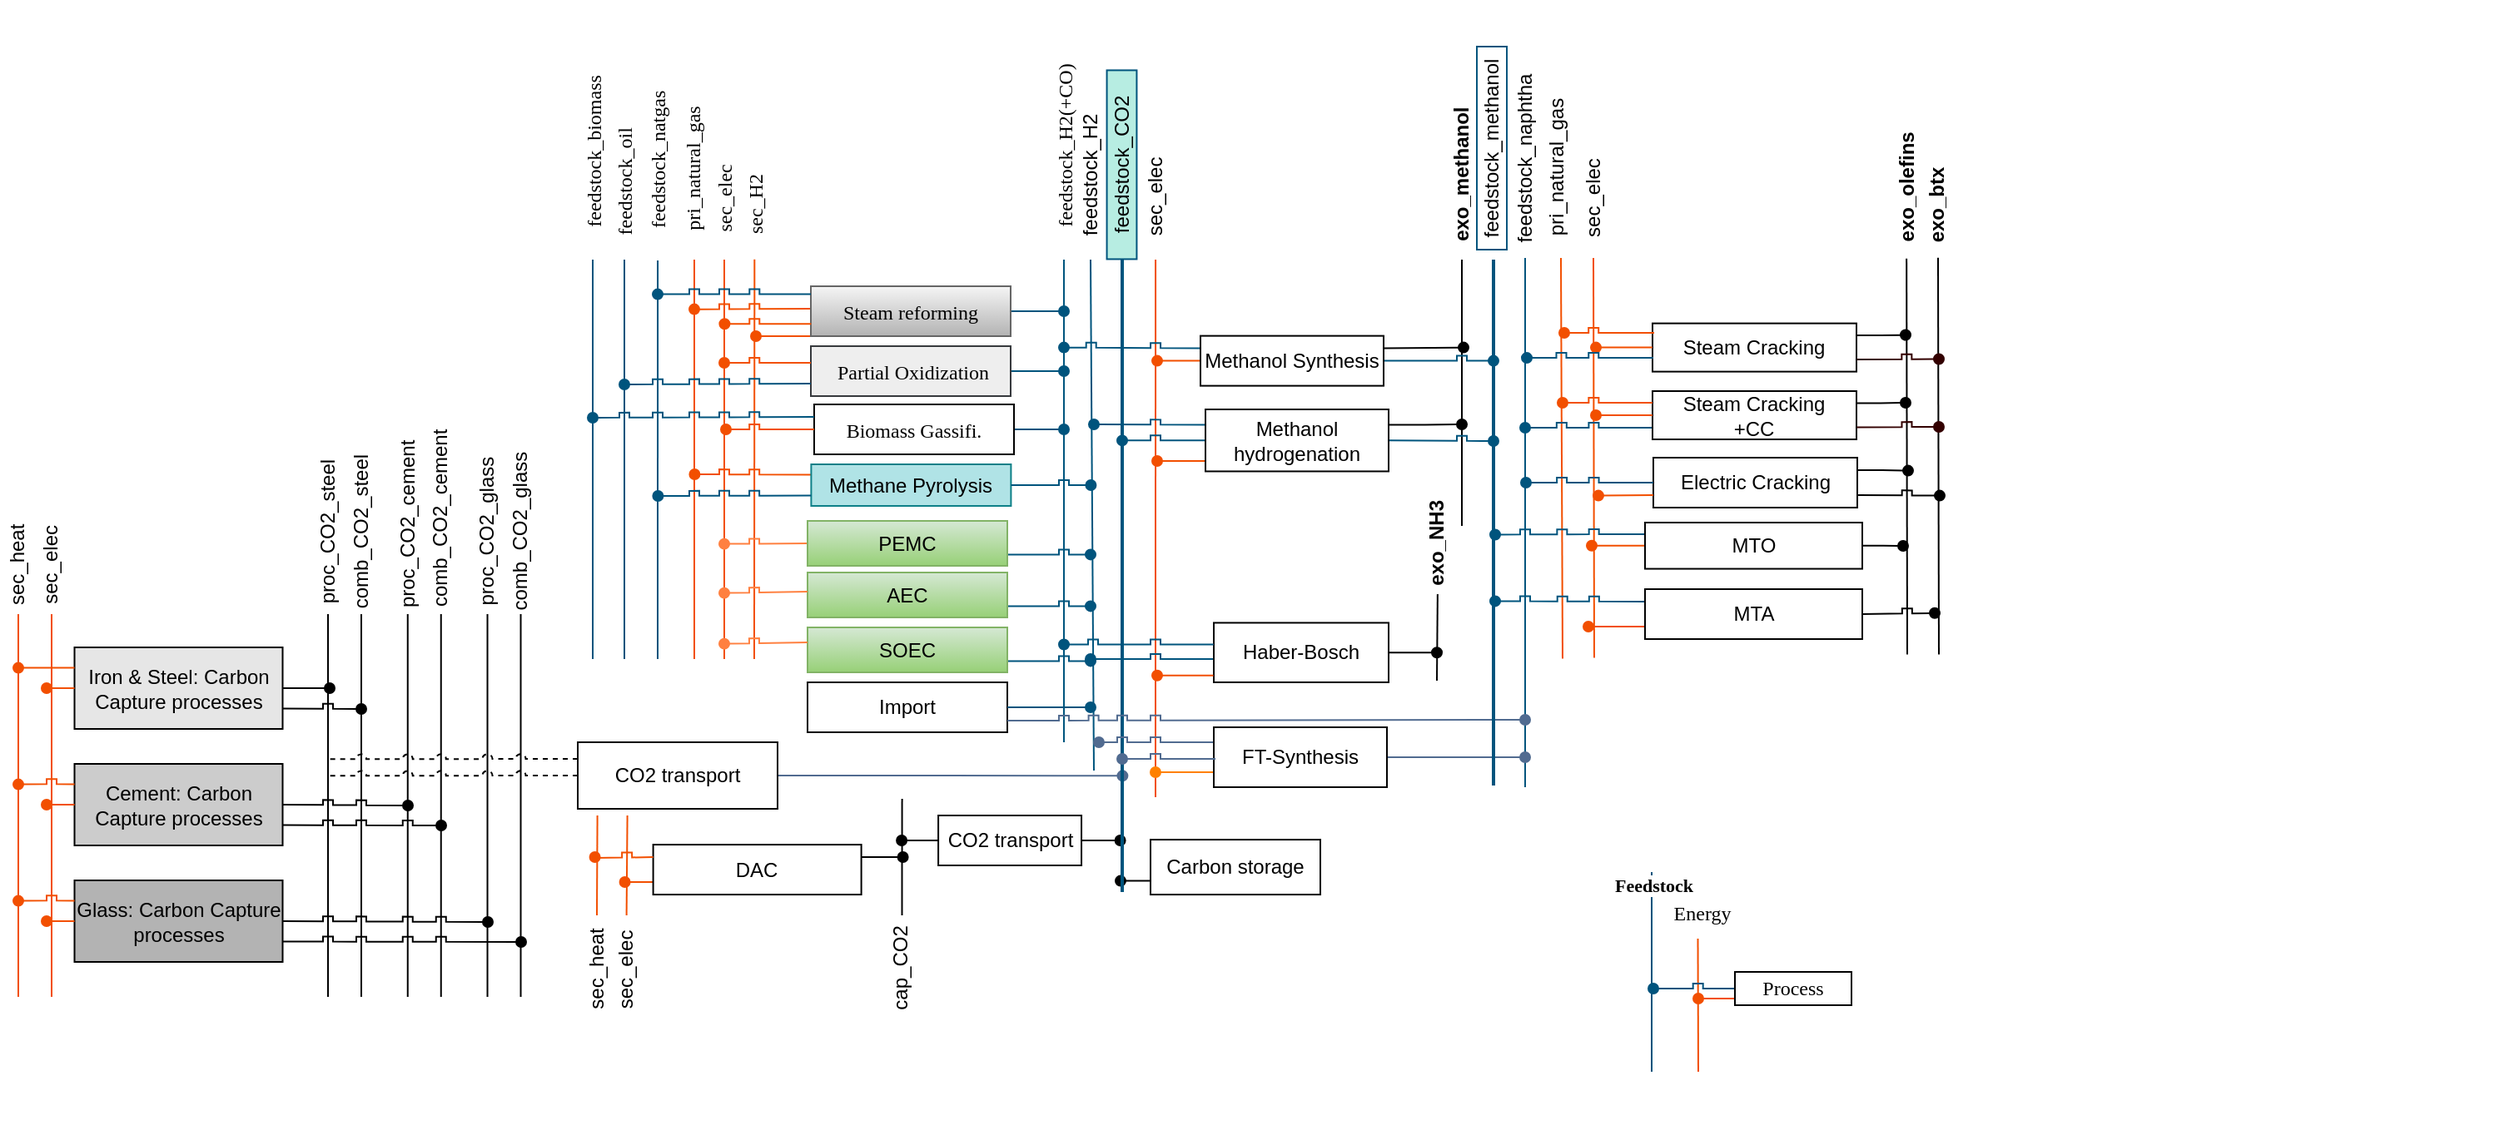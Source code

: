 <mxfile version="27.0.8">
  <diagram name="phD_CO2_Chemi_TAM_new_v05" id="WDX7f_W05rf2Wvv5TgFl">
    <mxGraphModel dx="786" dy="27" grid="0" gridSize="10" guides="1" tooltips="1" connect="1" arrows="1" fold="1" page="0" pageScale="1" pageWidth="1100" pageHeight="1700" math="0" shadow="0">
      <root>
        <mxCell id="lKqFauuPE0kPOxdu61FG-0" />
        <mxCell id="lKqFauuPE0kPOxdu61FG-1" style="locked=1;" parent="lKqFauuPE0kPOxdu61FG-0" />
        <mxCell id="lKqFauuPE0kPOxdu61FG-2" value="H2_fossil" parent="lKqFauuPE0kPOxdu61FG-0" />
        <mxCell id="lKqFauuPE0kPOxdu61FG-3" value="" style="endArrow=none;rounded=0;strokeColor=#00547D;strokeWidth=1;endSize=6;exitX=0.027;exitY=0.5;exitDx=0;exitDy=0;exitPerimeter=0;fontFamily=Times New Roman;" parent="lKqFauuPE0kPOxdu61FG-2" source="lKqFauuPE0kPOxdu61FG-20" edge="1">
          <mxGeometry width="50" height="50" relative="1" as="geometry">
            <mxPoint x="361" y="674.679" as="sourcePoint" />
            <mxPoint x="360" y="917" as="targetPoint" />
          </mxGeometry>
        </mxCell>
        <mxCell id="lKqFauuPE0kPOxdu61FG-4" value="" style="endArrow=none;rounded=0;strokeColor=#00547D;fontFamily=Times New Roman;" parent="lKqFauuPE0kPOxdu61FG-2" edge="1">
          <mxGeometry width="50" height="50" relative="1" as="geometry">
            <mxPoint x="379" y="917" as="sourcePoint" />
            <mxPoint x="379" y="677" as="targetPoint" />
          </mxGeometry>
        </mxCell>
        <mxCell id="lKqFauuPE0kPOxdu61FG-5" value="" style="endArrow=none;rounded=0;entryX=0.021;entryY=0.518;entryDx=0;entryDy=0;strokeColor=#00547D;entryPerimeter=0;fontFamily=Times New Roman;" parent="lKqFauuPE0kPOxdu61FG-2" target="lKqFauuPE0kPOxdu61FG-22" edge="1">
          <mxGeometry width="50" height="50" relative="1" as="geometry">
            <mxPoint x="399" y="917" as="sourcePoint" />
            <mxPoint x="401" y="675.5" as="targetPoint" />
          </mxGeometry>
        </mxCell>
        <mxCell id="lKqFauuPE0kPOxdu61FG-6" value="" style="endArrow=none;rounded=0;strokeColor=#f24f00;fontFamily=Times New Roman;" parent="lKqFauuPE0kPOxdu61FG-2" edge="1">
          <mxGeometry width="50" height="50" relative="1" as="geometry">
            <mxPoint x="421" y="917" as="sourcePoint" />
            <mxPoint x="421" y="677" as="targetPoint" />
          </mxGeometry>
        </mxCell>
        <mxCell id="lKqFauuPE0kPOxdu61FG-7" value="" style="endArrow=none;rounded=0;strokeColor=#F24F00;fontFamily=Times New Roman;" parent="lKqFauuPE0kPOxdu61FG-2" edge="1">
          <mxGeometry width="50" height="50" relative="1" as="geometry">
            <mxPoint x="439" y="917" as="sourcePoint" />
            <mxPoint x="439" y="677" as="targetPoint" />
          </mxGeometry>
        </mxCell>
        <mxCell id="lKqFauuPE0kPOxdu61FG-8" value="" style="endArrow=none;rounded=0;entryX=0.009;entryY=0.497;entryDx=0;entryDy=0;strokeColor=#F24F00;entryPerimeter=0;fontFamily=Times New Roman;" parent="lKqFauuPE0kPOxdu61FG-2" target="lKqFauuPE0kPOxdu61FG-25" edge="1">
          <mxGeometry width="50" height="50" relative="1" as="geometry">
            <mxPoint x="457" y="917" as="sourcePoint" />
            <mxPoint x="459.75" y="674.52" as="targetPoint" />
          </mxGeometry>
        </mxCell>
        <mxCell id="lKqFauuPE0kPOxdu61FG-9" value="" style="group;fontFamily=Times New Roman;" parent="lKqFauuPE0kPOxdu61FG-2" vertex="1" connectable="0">
          <mxGeometry x="361" y="729" width="250" height="40" as="geometry" />
        </mxCell>
        <mxCell id="lKqFauuPE0kPOxdu61FG-10" value="" style="edgeStyle=orthogonalEdgeStyle;rounded=0;orthogonalLoop=1;jettySize=auto;exitX=1;exitY=0.5;exitDx=0;exitDy=0;endArrow=oval;endFill=1;strokeColor=#00547D;fontFamily=Times New Roman;" parent="lKqFauuPE0kPOxdu61FG-9" source="lKqFauuPE0kPOxdu61FG-11" edge="1">
          <mxGeometry relative="1" as="geometry">
            <mxPoint x="282" y="15" as="targetPoint" />
          </mxGeometry>
        </mxCell>
        <mxCell id="lKqFauuPE0kPOxdu61FG-11" value=" Partial Oxidization" style="rounded=0;fillColor=#eeeeee;strokeColor=#36393d;fontFamily=Times New Roman;" parent="lKqFauuPE0kPOxdu61FG-9" vertex="1">
          <mxGeometry x="130" width="120" height="30" as="geometry" />
        </mxCell>
        <mxCell id="lKqFauuPE0kPOxdu61FG-12" value="" style="edgeStyle=orthogonalEdgeStyle;rounded=0;orthogonalLoop=1;jettySize=auto;exitX=0;exitY=0.75;exitDx=0;exitDy=0;strokeWidth=1;endArrow=oval;endFill=1;jumpStyle=sharp;strokeColor=#00547D;fontFamily=Times New Roman;" parent="lKqFauuPE0kPOxdu61FG-9" source="lKqFauuPE0kPOxdu61FG-11" edge="1">
          <mxGeometry relative="1" as="geometry">
            <mxPoint x="18" y="23" as="targetPoint" />
          </mxGeometry>
        </mxCell>
        <mxCell id="lKqFauuPE0kPOxdu61FG-13" value="" style="edgeStyle=orthogonalEdgeStyle;rounded=0;orthogonalLoop=1;jettySize=auto;exitX=0;exitY=0.333;exitDx=0;exitDy=0;endArrow=oval;endFill=1;exitPerimeter=0;jumpStyle=sharp;strokeColor=#F24F00;fontFamily=Times New Roman;" parent="lKqFauuPE0kPOxdu61FG-9" source="lKqFauuPE0kPOxdu61FG-11" edge="1">
          <mxGeometry relative="1" as="geometry">
            <mxPoint x="78" y="10" as="targetPoint" />
          </mxGeometry>
        </mxCell>
        <mxCell id="lKqFauuPE0kPOxdu61FG-14" value="" style="group;fontFamily=Times New Roman;" parent="lKqFauuPE0kPOxdu61FG-2" vertex="1" connectable="0">
          <mxGeometry x="421" y="693" width="190" height="36" as="geometry" />
        </mxCell>
        <mxCell id="lKqFauuPE0kPOxdu61FG-15" value="" style="edgeStyle=orthogonalEdgeStyle;rounded=0;orthogonalLoop=1;jettySize=auto;exitX=0;exitY=0.5;exitDx=0;exitDy=0;endArrow=oval;endFill=1;jumpStyle=sharp;strokeColor=#f24f00;fontFamily=Times New Roman;" parent="lKqFauuPE0kPOxdu61FG-14" edge="1">
          <mxGeometry relative="1" as="geometry">
            <mxPoint y="13.8" as="targetPoint" />
            <mxPoint x="70" y="13.5" as="sourcePoint" />
          </mxGeometry>
        </mxCell>
        <mxCell id="lKqFauuPE0kPOxdu61FG-16" value="" style="edgeStyle=orthogonalEdgeStyle;rounded=0;orthogonalLoop=1;jettySize=auto;exitX=1;exitY=0.5;exitDx=0;exitDy=0;endArrow=oval;endFill=1;strokeColor=#00547D;fontFamily=Times New Roman;" parent="lKqFauuPE0kPOxdu61FG-14" source="lKqFauuPE0kPOxdu61FG-18" edge="1">
          <mxGeometry relative="1" as="geometry">
            <mxPoint x="222" y="15" as="targetPoint" />
          </mxGeometry>
        </mxCell>
        <mxCell id="lKqFauuPE0kPOxdu61FG-17" value="" style="edgeStyle=orthogonalEdgeStyle;rounded=0;orthogonalLoop=1;jettySize=auto;exitX=0;exitY=1;exitDx=0;exitDy=0;endArrow=oval;endFill=1;strokeColor=#F24F00;fontFamily=Times New Roman;" parent="lKqFauuPE0kPOxdu61FG-14" source="lKqFauuPE0kPOxdu61FG-18" edge="1">
          <mxGeometry relative="1" as="geometry">
            <mxPoint x="37" y="30.333" as="targetPoint" />
          </mxGeometry>
        </mxCell>
        <mxCell id="lKqFauuPE0kPOxdu61FG-18" value="Steam reforming" style="rounded=0;fillColor=#f5f5f5;gradientColor=#b3b3b3;strokeColor=#666666;fontFamily=Times New Roman;" parent="lKqFauuPE0kPOxdu61FG-14" vertex="1">
          <mxGeometry x="70" width="120" height="30" as="geometry" />
        </mxCell>
        <mxCell id="lKqFauuPE0kPOxdu61FG-19" value="" style="edgeStyle=orthogonalEdgeStyle;rounded=0;orthogonalLoop=1;jettySize=auto;exitX=0;exitY=0.25;exitDx=0;exitDy=0;endArrow=oval;endFill=1;jumpStyle=sharp;strokeColor=#00547D;fontFamily=Times New Roman;" parent="lKqFauuPE0kPOxdu61FG-14" edge="1">
          <mxGeometry relative="1" as="geometry">
            <mxPoint x="-22" y="4.8" as="targetPoint" />
            <mxPoint x="70" y="4.8" as="sourcePoint" />
          </mxGeometry>
        </mxCell>
        <mxCell id="lKqFauuPE0kPOxdu61FG-20" value="feedstock_biomass" style="text;strokeColor=none;fillColor=none;align=center;verticalAlign=middle;rounded=0;rotation=270;fontFamily=Times New Roman;" parent="lKqFauuPE0kPOxdu61FG-2" vertex="1">
          <mxGeometry x="291" y="597" width="138" height="29.44" as="geometry" />
        </mxCell>
        <mxCell id="lKqFauuPE0kPOxdu61FG-21" value="feedstock_oil" style="text;strokeColor=none;fillColor=none;align=center;verticalAlign=middle;rounded=0;rotation=270;fontFamily=Times New Roman;" parent="lKqFauuPE0kPOxdu61FG-2" vertex="1">
          <mxGeometry x="327.88" y="615.22" width="101.25" height="29.39" as="geometry" />
        </mxCell>
        <mxCell id="lKqFauuPE0kPOxdu61FG-22" value="feedstock_natgas" style="text;strokeColor=none;fillColor=none;align=center;verticalAlign=middle;rounded=0;rotation=270;fontFamily=Times New Roman;" parent="lKqFauuPE0kPOxdu61FG-2" vertex="1">
          <mxGeometry x="335.07" y="602" width="126.87" height="29.39" as="geometry" />
        </mxCell>
        <mxCell id="lKqFauuPE0kPOxdu61FG-23" value="sec_elec" style="text;strokeColor=none;fillColor=none;align=center;verticalAlign=middle;rounded=0;rotation=270;fontFamily=Times New Roman;" parent="lKqFauuPE0kPOxdu61FG-2" vertex="1">
          <mxGeometry x="400" y="625.27" width="77" height="29.39" as="geometry" />
        </mxCell>
        <mxCell id="lKqFauuPE0kPOxdu61FG-24" value="pri_natural_gas" style="text;strokeColor=none;fillColor=none;align=center;verticalAlign=middle;rounded=0;rotation=270;fontFamily=Times New Roman;" parent="lKqFauuPE0kPOxdu61FG-2" vertex="1">
          <mxGeometry x="366.5" y="607" width="105.5" height="30" as="geometry" />
        </mxCell>
        <mxCell id="lKqFauuPE0kPOxdu61FG-25" value="sec_H2" style="text;strokeColor=none;fillColor=none;align=center;verticalAlign=middle;rounded=0;rotation=270;fontFamily=Times New Roman;" parent="lKqFauuPE0kPOxdu61FG-2" vertex="1">
          <mxGeometry x="423.32" y="628.85" width="67.87" height="29.39" as="geometry" />
        </mxCell>
        <mxCell id="lKqFauuPE0kPOxdu61FG-26" value="feedstock_H2(+CO)" style="text;strokeColor=none;fillColor=none;align=center;verticalAlign=middle;rounded=0;rotation=270;fontFamily=Times New Roman;" parent="lKqFauuPE0kPOxdu61FG-2" vertex="1">
          <mxGeometry x="591" y="601.998" width="104.0" height="12.419" as="geometry" />
        </mxCell>
        <mxCell id="lKqFauuPE0kPOxdu61FG-27" value="" style="endArrow=none;rounded=0;fillColor=#647687;strokeColor=#00547D;strokeWidth=1;fontFamily=Times New Roman;" parent="lKqFauuPE0kPOxdu61FG-2" edge="1">
          <mxGeometry width="50" height="50" relative="1" as="geometry">
            <mxPoint x="643" y="967" as="sourcePoint" />
            <mxPoint x="643" y="677" as="targetPoint" />
          </mxGeometry>
        </mxCell>
        <mxCell id="lKqFauuPE0kPOxdu61FG-28" value="" style="edgeStyle=orthogonalEdgeStyle;rounded=0;orthogonalLoop=1;jettySize=auto;endArrow=oval;endFill=1;jumpStyle=sharp;strokeColor=#f24f00;exitX=0;exitY=0.75;exitDx=0;exitDy=0;fontFamily=Times New Roman;" parent="lKqFauuPE0kPOxdu61FG-2" edge="1">
          <mxGeometry relative="1" as="geometry">
            <mxPoint x="439.2" y="715.59" as="targetPoint" />
            <mxPoint x="491.2" y="715.59" as="sourcePoint" />
          </mxGeometry>
        </mxCell>
        <mxCell id="lKqFauuPE0kPOxdu61FG-29" value="" style="group;fontFamily=Times New Roman;" parent="lKqFauuPE0kPOxdu61FG-2" vertex="1" connectable="0">
          <mxGeometry x="360" y="764" width="283" height="30" as="geometry" />
        </mxCell>
        <mxCell id="lKqFauuPE0kPOxdu61FG-30" value="" style="edgeStyle=orthogonalEdgeStyle;rounded=0;orthogonalLoop=1;jettySize=auto;exitX=1;exitY=0.5;exitDx=0;exitDy=0;endArrow=oval;endFill=1;strokeColor=#00547D;fontFamily=Times New Roman;" parent="lKqFauuPE0kPOxdu61FG-29" source="lKqFauuPE0kPOxdu61FG-31" edge="1">
          <mxGeometry relative="1" as="geometry">
            <mxPoint x="283" y="15" as="targetPoint" />
          </mxGeometry>
        </mxCell>
        <mxCell id="lKqFauuPE0kPOxdu61FG-31" value="Biomass Gassifi." style="rounded=0;fontFamily=Times New Roman;" parent="lKqFauuPE0kPOxdu61FG-29" vertex="1">
          <mxGeometry x="133" width="120" height="30" as="geometry" />
        </mxCell>
        <mxCell id="lKqFauuPE0kPOxdu61FG-32" value="" style="edgeStyle=orthogonalEdgeStyle;rounded=0;orthogonalLoop=1;jettySize=auto;exitX=0;exitY=0.25;exitDx=0;exitDy=0;strokeColor=#00547D;strokeWidth=1;endArrow=oval;endFill=1;fillColor=#647687;jumpStyle=sharp;fontFamily=Times New Roman;" parent="lKqFauuPE0kPOxdu61FG-29" source="lKqFauuPE0kPOxdu61FG-31" edge="1">
          <mxGeometry relative="1" as="geometry">
            <mxPoint y="8" as="targetPoint" />
          </mxGeometry>
        </mxCell>
        <mxCell id="lKqFauuPE0kPOxdu61FG-33" value="" style="edgeStyle=orthogonalEdgeStyle;rounded=0;orthogonalLoop=1;jettySize=auto;exitX=0;exitY=0.5;exitDx=0;exitDy=0;strokeColor=#F24F00;strokeWidth=1;endArrow=oval;endFill=1;jumpStyle=sharp;fontFamily=Times New Roman;" parent="lKqFauuPE0kPOxdu61FG-29" source="lKqFauuPE0kPOxdu61FG-31" edge="1">
          <mxGeometry relative="1" as="geometry">
            <mxPoint x="80" y="15" as="targetPoint" />
          </mxGeometry>
        </mxCell>
        <mxCell id="lKqFauuPE0kPOxdu61FG-34" value="H2_green" parent="lKqFauuPE0kPOxdu61FG-0" />
        <mxCell id="lKqFauuPE0kPOxdu61FG-35" value="" style="endArrow=none;html=1;rounded=0;fillColor=#647687;strokeColor=#00547D;strokeWidth=1;" parent="lKqFauuPE0kPOxdu61FG-34" edge="1">
          <mxGeometry width="50" height="50" relative="1" as="geometry">
            <mxPoint x="661" y="984" as="sourcePoint" />
            <mxPoint x="659" y="677" as="targetPoint" />
          </mxGeometry>
        </mxCell>
        <mxCell id="lKqFauuPE0kPOxdu61FG-36" value="feedstock_H2" style="text;html=1;strokeColor=none;fillColor=none;align=center;verticalAlign=middle;whiteSpace=wrap;rounded=0;rotation=270;" parent="lKqFauuPE0kPOxdu61FG-34" vertex="1">
          <mxGeometry x="607" y="617" width="104" height="17.94" as="geometry" />
        </mxCell>
        <mxCell id="lKqFauuPE0kPOxdu61FG-37" value="" style="group" parent="lKqFauuPE0kPOxdu61FG-34" vertex="1" connectable="0">
          <mxGeometry x="489" y="834" width="170" height="27" as="geometry" />
        </mxCell>
        <mxCell id="lKqFauuPE0kPOxdu61FG-38" style="edgeStyle=orthogonalEdgeStyle;rounded=0;orthogonalLoop=1;jettySize=auto;html=1;exitX=1;exitY=0.75;exitDx=0;exitDy=0;endArrow=oval;endFill=1;jumpStyle=sharp;strokeColor=#00547D;" parent="lKqFauuPE0kPOxdu61FG-37" source="lKqFauuPE0kPOxdu61FG-41" edge="1">
          <mxGeometry relative="1" as="geometry">
            <mxPoint x="170" y="20.2" as="targetPoint" />
          </mxGeometry>
        </mxCell>
        <mxCell id="lKqFauuPE0kPOxdu61FG-39" value="" style="group" parent="lKqFauuPE0kPOxdu61FG-37" vertex="1" connectable="0">
          <mxGeometry x="-50" width="170" height="27" as="geometry" />
        </mxCell>
        <mxCell id="lKqFauuPE0kPOxdu61FG-40" style="edgeStyle=orthogonalEdgeStyle;rounded=0;hachureGap=4;orthogonalLoop=1;jettySize=auto;html=1;exitX=0;exitY=0.5;exitDx=0;exitDy=0;fontFamily=Architects Daughter;fontSource=https%3A%2F%2Ffonts.googleapis.com%2Fcss%3Ffamily%3DArchitects%2BDaughter;endArrow=oval;endFill=1;jumpStyle=sharp;strokeColor=#FF8040;" parent="lKqFauuPE0kPOxdu61FG-39" source="lKqFauuPE0kPOxdu61FG-41" edge="1">
          <mxGeometry relative="1" as="geometry">
            <mxPoint y="13.833" as="targetPoint" />
          </mxGeometry>
        </mxCell>
        <mxCell id="lKqFauuPE0kPOxdu61FG-41" value="PEMC" style="rounded=0;whiteSpace=wrap;html=1;fillColor=#d5e8d4;gradientColor=#97d077;strokeColor=#82b366;" parent="lKqFauuPE0kPOxdu61FG-39" vertex="1">
          <mxGeometry x="50" width="120" height="27" as="geometry" />
        </mxCell>
        <mxCell id="lKqFauuPE0kPOxdu61FG-42" value="" style="group" parent="lKqFauuPE0kPOxdu61FG-34" vertex="1" connectable="0">
          <mxGeometry x="489" y="931" width="250" height="50" as="geometry" />
        </mxCell>
        <mxCell id="lKqFauuPE0kPOxdu61FG-43" value="Import" style="whiteSpace=wrap;html=1;rounded=0;" parent="lKqFauuPE0kPOxdu61FG-42" vertex="1">
          <mxGeometry width="120" height="30" as="geometry" />
        </mxCell>
        <mxCell id="lKqFauuPE0kPOxdu61FG-44" style="edgeStyle=orthogonalEdgeStyle;rounded=0;orthogonalLoop=1;jettySize=auto;html=1;exitX=1;exitY=0.5;exitDx=0;exitDy=0;endArrow=oval;endFill=1;strokeColor=#00547D;" parent="lKqFauuPE0kPOxdu61FG-42" source="lKqFauuPE0kPOxdu61FG-43" edge="1">
          <mxGeometry relative="1" as="geometry">
            <mxPoint x="170" y="15" as="targetPoint" />
          </mxGeometry>
        </mxCell>
        <mxCell id="lKqFauuPE0kPOxdu61FG-45" value="" style="group" parent="lKqFauuPE0kPOxdu61FG-34" vertex="1" connectable="0">
          <mxGeometry x="341.2" y="757" width="370" height="71.5" as="geometry" />
        </mxCell>
        <mxCell id="lKqFauuPE0kPOxdu61FG-46" value="" style="group" parent="lKqFauuPE0kPOxdu61FG-45" vertex="1" connectable="0">
          <mxGeometry x="60" y="43" width="210" height="30" as="geometry" />
        </mxCell>
        <mxCell id="lKqFauuPE0kPOxdu61FG-47" style="edgeStyle=orthogonalEdgeStyle;rounded=0;orthogonalLoop=1;jettySize=auto;html=1;exitX=0;exitY=0.25;exitDx=0;exitDy=0;endArrow=oval;endFill=1;jumpStyle=sharp;strokeColor=#F24F00;" parent="lKqFauuPE0kPOxdu61FG-46" source="lKqFauuPE0kPOxdu61FG-48" edge="1">
          <mxGeometry relative="1" as="geometry">
            <mxPoint x="20" y="6" as="targetPoint" />
          </mxGeometry>
        </mxCell>
        <mxCell id="lKqFauuPE0kPOxdu61FG-48" value="Methane Pyrolysis" style="rounded=0;whiteSpace=wrap;html=1;fillColor=#b0e3e6;strokeColor=#0e8088;" parent="lKqFauuPE0kPOxdu61FG-46" vertex="1">
          <mxGeometry x="90" width="120" height="25.0" as="geometry" />
        </mxCell>
        <mxCell id="lKqFauuPE0kPOxdu61FG-49" style="edgeStyle=orthogonalEdgeStyle;rounded=0;orthogonalLoop=1;jettySize=auto;html=1;exitX=0;exitY=0.75;exitDx=0;exitDy=0;endArrow=oval;endFill=1;jumpStyle=sharp;strokeColor=#00547D;" parent="lKqFauuPE0kPOxdu61FG-46" source="lKqFauuPE0kPOxdu61FG-48" edge="1">
          <mxGeometry relative="1" as="geometry">
            <mxPoint x="-2" y="19" as="targetPoint" />
          </mxGeometry>
        </mxCell>
        <mxCell id="lKqFauuPE0kPOxdu61FG-50" style="edgeStyle=orthogonalEdgeStyle;rounded=0;orthogonalLoop=1;jettySize=auto;html=1;exitX=1;exitY=0.5;exitDx=0;exitDy=0;endArrow=oval;endFill=1;jumpStyle=sharp;strokeColor=#00547D;" parent="lKqFauuPE0kPOxdu61FG-46" source="lKqFauuPE0kPOxdu61FG-48" edge="1">
          <mxGeometry relative="1" as="geometry">
            <mxPoint x="258" y="12.5" as="targetPoint" />
          </mxGeometry>
        </mxCell>
        <mxCell id="lKqFauuPE0kPOxdu61FG-51" value="" style="group" parent="lKqFauuPE0kPOxdu61FG-34" vertex="1" connectable="0">
          <mxGeometry x="489" y="865" width="170" height="27" as="geometry" />
        </mxCell>
        <mxCell id="lKqFauuPE0kPOxdu61FG-52" style="edgeStyle=orthogonalEdgeStyle;rounded=0;orthogonalLoop=1;jettySize=auto;html=1;exitX=1;exitY=0.75;exitDx=0;exitDy=0;endArrow=oval;endFill=1;jumpStyle=sharp;strokeColor=#00547D;" parent="lKqFauuPE0kPOxdu61FG-51" source="lKqFauuPE0kPOxdu61FG-53" edge="1">
          <mxGeometry relative="1" as="geometry">
            <mxPoint x="170" y="20.2" as="targetPoint" />
          </mxGeometry>
        </mxCell>
        <mxCell id="lKqFauuPE0kPOxdu61FG-53" value="AEC" style="rounded=0;whiteSpace=wrap;html=1;fillColor=#d5e8d4;gradientColor=#97d077;strokeColor=#82b366;" parent="lKqFauuPE0kPOxdu61FG-51" vertex="1">
          <mxGeometry width="120" height="27" as="geometry" />
        </mxCell>
        <mxCell id="lKqFauuPE0kPOxdu61FG-54" style="edgeStyle=orthogonalEdgeStyle;rounded=0;hachureGap=4;orthogonalLoop=1;jettySize=auto;html=1;exitX=0;exitY=0.5;exitDx=0;exitDy=0;fontFamily=Architects Daughter;fontSource=https%3A%2F%2Ffonts.googleapis.com%2Fcss%3Ffamily%3DArchitects%2BDaughter;endArrow=oval;endFill=1;jumpStyle=sharp;strokeColor=#FF8040;" parent="lKqFauuPE0kPOxdu61FG-34" edge="1">
          <mxGeometry relative="1" as="geometry">
            <mxPoint x="439" y="877.333" as="targetPoint" />
            <mxPoint x="489" y="876.5" as="sourcePoint" />
          </mxGeometry>
        </mxCell>
        <mxCell id="lKqFauuPE0kPOxdu61FG-55" value="" style="group" parent="lKqFauuPE0kPOxdu61FG-34" vertex="1" connectable="0">
          <mxGeometry x="489" y="898" width="170" height="27" as="geometry" />
        </mxCell>
        <mxCell id="lKqFauuPE0kPOxdu61FG-56" style="edgeStyle=orthogonalEdgeStyle;rounded=0;orthogonalLoop=1;jettySize=auto;html=1;exitX=1;exitY=0.75;exitDx=0;exitDy=0;endArrow=oval;endFill=1;jumpStyle=sharp;strokeColor=#00547D;" parent="lKqFauuPE0kPOxdu61FG-55" source="lKqFauuPE0kPOxdu61FG-57" edge="1">
          <mxGeometry relative="1" as="geometry">
            <mxPoint x="170" y="20.2" as="targetPoint" />
          </mxGeometry>
        </mxCell>
        <mxCell id="lKqFauuPE0kPOxdu61FG-57" value="SOEC" style="rounded=0;whiteSpace=wrap;html=1;fillColor=#d5e8d4;gradientColor=#97d077;strokeColor=#82b366;" parent="lKqFauuPE0kPOxdu61FG-55" vertex="1">
          <mxGeometry width="120" height="27" as="geometry" />
        </mxCell>
        <mxCell id="lKqFauuPE0kPOxdu61FG-58" style="edgeStyle=orthogonalEdgeStyle;rounded=0;hachureGap=4;orthogonalLoop=1;jettySize=auto;html=1;exitX=0;exitY=0.5;exitDx=0;exitDy=0;fontFamily=Architects Daughter;fontSource=https%3A%2F%2Ffonts.googleapis.com%2Fcss%3Ffamily%3DArchitects%2BDaughter;endArrow=oval;endFill=1;jumpStyle=sharp;strokeColor=#FF8040;" parent="lKqFauuPE0kPOxdu61FG-34" edge="1">
          <mxGeometry relative="1" as="geometry">
            <mxPoint x="439" y="907.833" as="targetPoint" />
            <mxPoint x="489" y="907" as="sourcePoint" />
          </mxGeometry>
        </mxCell>
        <mxCell id="lKqFauuPE0kPOxdu61FG-59" value="NH3_HB" parent="lKqFauuPE0kPOxdu61FG-0" />
        <mxCell id="lKqFauuPE0kPOxdu61FG-60" value="" style="group" parent="lKqFauuPE0kPOxdu61FG-59" vertex="1" connectable="0">
          <mxGeometry x="689.028" y="617" width="17.944" height="342.031" as="geometry" />
        </mxCell>
        <mxCell id="lKqFauuPE0kPOxdu61FG-61" value="sec_elec" style="text;html=1;strokeColor=none;fillColor=none;align=center;verticalAlign=middle;whiteSpace=wrap;rounded=0;rotation=270;" parent="lKqFauuPE0kPOxdu61FG-60" vertex="1">
          <mxGeometry x="-21.028" y="13" width="60" height="17.944" as="geometry" />
        </mxCell>
        <mxCell id="lKqFauuPE0kPOxdu61FG-62" value="" style="endArrow=none;html=1;rounded=0;strokeColor=#F24F00;" parent="lKqFauuPE0kPOxdu61FG-60" edge="1">
          <mxGeometry width="50" height="50" relative="1" as="geometry">
            <mxPoint x="8.972" y="383" as="sourcePoint" />
            <mxPoint x="9" y="60" as="targetPoint" />
          </mxGeometry>
        </mxCell>
        <mxCell id="lKqFauuPE0kPOxdu61FG-63" value="" style="group" parent="lKqFauuPE0kPOxdu61FG-59" vertex="1" connectable="0">
          <mxGeometry x="661" y="827.001" width="216.68" height="220.47" as="geometry" />
        </mxCell>
        <mxCell id="lKqFauuPE0kPOxdu61FG-64" value="" style="group" parent="lKqFauuPE0kPOxdu61FG-63" vertex="1" connectable="0">
          <mxGeometry y="2.03" width="216.68" height="218.44" as="geometry" />
        </mxCell>
        <mxCell id="lKqFauuPE0kPOxdu61FG-65" style="edgeStyle=orthogonalEdgeStyle;rounded=0;orthogonalLoop=1;jettySize=auto;html=1;exitX=1;exitY=0.5;exitDx=0;exitDy=0;endArrow=oval;endFill=1;" parent="lKqFauuPE0kPOxdu61FG-64" source="lKqFauuPE0kPOxdu61FG-67" edge="1">
          <mxGeometry relative="1" as="geometry">
            <mxPoint x="206" y="84.2" as="targetPoint" />
          </mxGeometry>
        </mxCell>
        <mxCell id="lKqFauuPE0kPOxdu61FG-66" style="edgeStyle=orthogonalEdgeStyle;rounded=0;orthogonalLoop=1;jettySize=auto;html=1;endArrow=oval;endFill=1;jumpStyle=sharp;exitX=0;exitY=0.75;exitDx=0;exitDy=0;strokeColor=#00547D;" parent="lKqFauuPE0kPOxdu61FG-64" source="lKqFauuPE0kPOxdu61FG-67" edge="1">
          <mxGeometry relative="1" as="geometry">
            <mxPoint x="-2" y="87.969" as="targetPoint" />
            <mxPoint x="71" y="87.969" as="sourcePoint" />
            <Array as="points">
              <mxPoint x="72" y="88" />
            </Array>
          </mxGeometry>
        </mxCell>
        <mxCell id="lKqFauuPE0kPOxdu61FG-67" value="Haber-Bosch" style="whiteSpace=wrap;html=1;rounded=0;" parent="lKqFauuPE0kPOxdu61FG-64" vertex="1">
          <mxGeometry x="72" y="66.196" width="105" height="35.75" as="geometry" />
        </mxCell>
        <mxCell id="lKqFauuPE0kPOxdu61FG-68" value="" style="endArrow=none;html=1;rounded=0;" parent="lKqFauuPE0kPOxdu61FG-64" edge="1">
          <mxGeometry width="50" height="50" relative="1" as="geometry">
            <mxPoint x="206" y="100.969" as="sourcePoint" />
            <mxPoint x="206.431" y="49" as="targetPoint" />
          </mxGeometry>
        </mxCell>
        <mxCell id="lKqFauuPE0kPOxdu61FG-69" style="edgeStyle=orthogonalEdgeStyle;rounded=0;orthogonalLoop=1;jettySize=auto;html=1;exitX=0;exitY=0.364;exitDx=0;exitDy=0;jumpStyle=sharp;endArrow=oval;endFill=1;exitPerimeter=0;strokeColor=#00547D;" parent="lKqFauuPE0kPOxdu61FG-64" source="lKqFauuPE0kPOxdu61FG-67" edge="1">
          <mxGeometry relative="1" as="geometry">
            <mxPoint x="-18" y="79.2" as="targetPoint" />
          </mxGeometry>
        </mxCell>
        <mxCell id="lKqFauuPE0kPOxdu61FG-70" style="edgeStyle=orthogonalEdgeStyle;rounded=0;orthogonalLoop=1;jettySize=auto;html=1;exitX=-0.002;exitY=0.886;exitDx=0;exitDy=0;jumpStyle=sharp;endArrow=oval;endFill=1;strokeColor=#F24F00;exitPerimeter=0;" parent="lKqFauuPE0kPOxdu61FG-64" source="lKqFauuPE0kPOxdu61FG-67" edge="1">
          <mxGeometry relative="1" as="geometry">
            <mxPoint x="38" y="97.969" as="targetPoint" />
          </mxGeometry>
        </mxCell>
        <mxCell id="lKqFauuPE0kPOxdu61FG-71" value="exo_NH3" style="text;html=1;align=center;verticalAlign=middle;whiteSpace=wrap;rounded=0;rotation=270;fontStyle=1;flipH=0;direction=west;" parent="lKqFauuPE0kPOxdu61FG-59" vertex="1">
          <mxGeometry x="838" y="837.001" width="58.88" height="20.48" as="geometry" />
        </mxCell>
        <mxCell id="lKqFauuPE0kPOxdu61FG-72" value="Methanol_fossil" parent="lKqFauuPE0kPOxdu61FG-0" />
        <mxCell id="lKqFauuPE0kPOxdu61FG-73" value="" style="group" parent="lKqFauuPE0kPOxdu61FG-72" vertex="1" connectable="0">
          <mxGeometry x="641" y="547" width="325" height="364.81" as="geometry" />
        </mxCell>
        <mxCell id="lKqFauuPE0kPOxdu61FG-74" value="exo_methanol" style="text;html=1;align=center;verticalAlign=middle;whiteSpace=wrap;rounded=0;rotation=270;fontStyle=1;" parent="lKqFauuPE0kPOxdu61FG-73" vertex="1">
          <mxGeometry x="194.36" y="65.92" width="93.76" height="24.83" as="geometry" />
        </mxCell>
        <mxCell id="lKqFauuPE0kPOxdu61FG-77" style="edgeStyle=orthogonalEdgeStyle;rounded=0;orthogonalLoop=1;jettySize=auto;html=1;endArrow=none;endFill=0;" parent="lKqFauuPE0kPOxdu61FG-73" edge="1">
          <mxGeometry relative="1" as="geometry">
            <mxPoint x="241" y="290" as="targetPoint" />
            <mxPoint x="241" y="130" as="sourcePoint" />
          </mxGeometry>
        </mxCell>
        <mxCell id="lKqFauuPE0kPOxdu61FG-78" style="edgeStyle=orthogonalEdgeStyle;rounded=0;orthogonalLoop=1;jettySize=auto;html=1;exitX=0;exitY=0.25;exitDx=0;exitDy=0;endArrow=oval;endFill=1;jumpStyle=sharp;strokeColor=#00547D;" parent="lKqFauuPE0kPOxdu61FG-73" source="lKqFauuPE0kPOxdu61FG-82" edge="1">
          <mxGeometry relative="1" as="geometry">
            <mxPoint x="2" y="182.81" as="targetPoint" />
          </mxGeometry>
        </mxCell>
        <mxCell id="lKqFauuPE0kPOxdu61FG-79" style="edgeStyle=orthogonalEdgeStyle;rounded=0;orthogonalLoop=1;jettySize=auto;html=1;exitX=0;exitY=0.5;exitDx=0;exitDy=0;endArrow=oval;endFill=1;jumpStyle=sharp;strokeColor=#F24F00;" parent="lKqFauuPE0kPOxdu61FG-73" source="lKqFauuPE0kPOxdu61FG-82" edge="1">
          <mxGeometry relative="1" as="geometry">
            <mxPoint x="58" y="190.81" as="targetPoint" />
          </mxGeometry>
        </mxCell>
        <mxCell id="lKqFauuPE0kPOxdu61FG-80" style="edgeStyle=orthogonalEdgeStyle;rounded=0;orthogonalLoop=1;jettySize=auto;html=1;exitX=1;exitY=0.25;exitDx=0;exitDy=0;endArrow=oval;endFill=1;" parent="lKqFauuPE0kPOxdu61FG-73" source="lKqFauuPE0kPOxdu61FG-82" edge="1">
          <mxGeometry relative="1" as="geometry">
            <mxPoint x="242" y="182.81" as="targetPoint" />
          </mxGeometry>
        </mxCell>
        <mxCell id="lKqFauuPE0kPOxdu61FG-81" style="edgeStyle=orthogonalEdgeStyle;rounded=0;orthogonalLoop=1;jettySize=auto;html=1;exitX=1;exitY=0.5;exitDx=0;exitDy=0;endArrow=oval;endFill=1;jumpStyle=sharp;strokeColor=#00547D;" parent="lKqFauuPE0kPOxdu61FG-73" source="lKqFauuPE0kPOxdu61FG-82" edge="1">
          <mxGeometry relative="1" as="geometry">
            <mxPoint x="260" y="190.81" as="targetPoint" />
          </mxGeometry>
        </mxCell>
        <mxCell id="lKqFauuPE0kPOxdu61FG-82" value="Methanol Synthesis" style="rounded=0;whiteSpace=wrap;html=1;" parent="lKqFauuPE0kPOxdu61FG-73" vertex="1">
          <mxGeometry x="84.0" y="175.808" width="110" height="30" as="geometry" />
        </mxCell>
        <mxCell id="lKqFauuPE0kPOxdu61FG-83" value="methanol_green" parent="lKqFauuPE0kPOxdu61FG-0" />
        <mxCell id="lKqFauuPE0kPOxdu61FG-84" value="" style="group" parent="lKqFauuPE0kPOxdu61FG-83" vertex="1" connectable="0">
          <mxGeometry x="661" y="767" width="255" height="37.23" as="geometry" />
        </mxCell>
        <mxCell id="lKqFauuPE0kPOxdu61FG-85" style="edgeStyle=orthogonalEdgeStyle;rounded=0;orthogonalLoop=1;jettySize=auto;html=1;exitX=0;exitY=0.25;exitDx=0;exitDy=0;endArrow=oval;endFill=1;jumpStyle=sharp;strokeColor=#00547D;" parent="lKqFauuPE0kPOxdu61FG-84" source="lKqFauuPE0kPOxdu61FG-90" edge="1">
          <mxGeometry relative="1" as="geometry">
            <mxPoint y="9.002" as="targetPoint" />
          </mxGeometry>
        </mxCell>
        <mxCell id="lKqFauuPE0kPOxdu61FG-86" style="edgeStyle=orthogonalEdgeStyle;rounded=0;orthogonalLoop=1;jettySize=auto;html=1;exitX=0.003;exitY=0.833;exitDx=0;exitDy=0;endArrow=oval;endFill=1;strokeColor=#F24F00;exitPerimeter=0;" parent="lKqFauuPE0kPOxdu61FG-84" source="lKqFauuPE0kPOxdu61FG-90" edge="1">
          <mxGeometry relative="1" as="geometry">
            <mxPoint x="38" y="31" as="targetPoint" />
          </mxGeometry>
        </mxCell>
        <mxCell id="lKqFauuPE0kPOxdu61FG-87" style="edgeStyle=orthogonalEdgeStyle;rounded=0;orthogonalLoop=1;jettySize=auto;html=1;exitX=1;exitY=0.25;exitDx=0;exitDy=0;endArrow=oval;endFill=1;" parent="lKqFauuPE0kPOxdu61FG-84" source="lKqFauuPE0kPOxdu61FG-90" edge="1">
          <mxGeometry relative="1" as="geometry">
            <mxPoint x="221" y="9.002" as="targetPoint" />
          </mxGeometry>
        </mxCell>
        <mxCell id="lKqFauuPE0kPOxdu61FG-88" style="edgeStyle=orthogonalEdgeStyle;rounded=0;orthogonalLoop=1;jettySize=auto;html=1;exitX=1;exitY=0.5;exitDx=0;exitDy=0;endArrow=oval;endFill=1;jumpStyle=sharp;strokeColor=#00547D;" parent="lKqFauuPE0kPOxdu61FG-84" source="lKqFauuPE0kPOxdu61FG-90" edge="1">
          <mxGeometry relative="1" as="geometry">
            <mxPoint x="240" y="19.002" as="targetPoint" />
          </mxGeometry>
        </mxCell>
        <mxCell id="lKqFauuPE0kPOxdu61FG-89" style="edgeStyle=orthogonalEdgeStyle;rounded=0;orthogonalLoop=1;jettySize=auto;html=1;exitX=0;exitY=0.5;exitDx=0;exitDy=0;endArrow=oval;endFill=1;strokeColor=#00547D;jumpStyle=sharp;" parent="lKqFauuPE0kPOxdu61FG-84" source="lKqFauuPE0kPOxdu61FG-90" edge="1">
          <mxGeometry relative="1" as="geometry">
            <mxPoint x="17" y="18.698" as="targetPoint" />
          </mxGeometry>
        </mxCell>
        <mxCell id="lKqFauuPE0kPOxdu61FG-90" value="Methanol hydrogenation" style="rounded=0;whiteSpace=wrap;html=1;" parent="lKqFauuPE0kPOxdu61FG-84" vertex="1">
          <mxGeometry x="67.0" width="110" height="37.23" as="geometry" />
        </mxCell>
        <mxCell id="lKqFauuPE0kPOxdu61FG-91" value="HVC_fossil" parent="lKqFauuPE0kPOxdu61FG-0" />
        <mxCell id="lKqFauuPE0kPOxdu61FG-92" value="" style="group" parent="lKqFauuPE0kPOxdu61FG-91" vertex="1" connectable="0">
          <mxGeometry x="905" y="566.0" width="328" height="392.0" as="geometry" />
        </mxCell>
        <mxCell id="lKqFauuPE0kPOxdu61FG-93" value="exo_olefins" style="text;html=1;align=center;verticalAlign=middle;whiteSpace=wrap;rounded=0;rotation=270;fontStyle=1;" parent="lKqFauuPE0kPOxdu61FG-92" vertex="1">
          <mxGeometry x="200.31" y="56.69" width="87.38" height="20" as="geometry" />
        </mxCell>
        <mxCell id="lKqFauuPE0kPOxdu61FG-94" value="" style="endArrow=none;html=1;rounded=0;" parent="lKqFauuPE0kPOxdu61FG-92" target="lKqFauuPE0kPOxdu61FG-93" edge="1">
          <mxGeometry width="50" height="50" relative="1" as="geometry">
            <mxPoint x="244.495" y="348.305" as="sourcePoint" />
            <mxPoint x="243.495" y="139.305" as="targetPoint" />
          </mxGeometry>
        </mxCell>
        <mxCell id="lKqFauuPE0kPOxdu61FG-95" value="exo_btx" style="text;html=1;align=center;verticalAlign=middle;whiteSpace=wrap;rounded=0;rotation=270;fontStyle=1;" parent="lKqFauuPE0kPOxdu61FG-92" vertex="1">
          <mxGeometry x="231.49" y="66" width="63.01" height="22.97" as="geometry" />
        </mxCell>
        <mxCell id="lKqFauuPE0kPOxdu61FG-96" value="" style="endArrow=none;html=1;rounded=0;entryX=-0.015;entryY=0.5;entryDx=0;entryDy=0;entryPerimeter=0;" parent="lKqFauuPE0kPOxdu61FG-92" target="lKqFauuPE0kPOxdu61FG-95" edge="1">
          <mxGeometry width="50" height="50" relative="1" as="geometry">
            <mxPoint x="263.495" y="348.305" as="sourcePoint" />
            <mxPoint x="263" y="109.0" as="targetPoint" />
          </mxGeometry>
        </mxCell>
        <mxCell id="lKqFauuPE0kPOxdu61FG-97" value="" style="group" parent="lKqFauuPE0kPOxdu61FG-92" vertex="1" connectable="0">
          <mxGeometry x="15.495" y="149.305" width="248" height="29" as="geometry" />
        </mxCell>
        <mxCell id="lKqFauuPE0kPOxdu61FG-98" style="edgeStyle=elbowEdgeStyle;rounded=0;orthogonalLoop=1;jettySize=auto;html=1;exitX=1;exitY=0.25;exitDx=0;exitDy=0;endArrow=oval;endFill=1;sourcePerimeterSpacing=0;" parent="lKqFauuPE0kPOxdu61FG-97" source="lKqFauuPE0kPOxdu61FG-99" edge="1">
          <mxGeometry relative="1" as="geometry">
            <mxPoint x="228" y="6.96" as="targetPoint" />
          </mxGeometry>
        </mxCell>
        <mxCell id="lKqFauuPE0kPOxdu61FG-99" value="&lt;div&gt;Steam Cracking&lt;/div&gt;" style="rounded=0;whiteSpace=wrap;html=1;" parent="lKqFauuPE0kPOxdu61FG-97" vertex="1">
          <mxGeometry x="76" width="122.5" height="29" as="geometry" />
        </mxCell>
        <mxCell id="lKqFauuPE0kPOxdu61FG-100" style="edgeStyle=orthogonalEdgeStyle;rounded=0;orthogonalLoop=1;jettySize=auto;html=1;exitX=1;exitY=0.75;exitDx=0;exitDy=0;endArrow=oval;endFill=1;strokeColor=#330000;jumpStyle=sharp;" parent="lKqFauuPE0kPOxdu61FG-97" source="lKqFauuPE0kPOxdu61FG-99" edge="1">
          <mxGeometry relative="1" as="geometry">
            <mxPoint x="248" y="21.46" as="targetPoint" />
          </mxGeometry>
        </mxCell>
        <mxCell id="lKqFauuPE0kPOxdu61FG-101" style="edgeStyle=orthogonalEdgeStyle;rounded=0;orthogonalLoop=1;jettySize=auto;html=1;exitX=0;exitY=0.5;exitDx=0;exitDy=0;endArrow=oval;endFill=1;strokeColor=#F24F00;jumpStyle=sharp;" parent="lKqFauuPE0kPOxdu61FG-97" source="lKqFauuPE0kPOxdu61FG-99" edge="1">
          <mxGeometry relative="1" as="geometry">
            <mxPoint x="42" y="15" as="targetPoint" />
            <Array as="points" />
          </mxGeometry>
        </mxCell>
        <mxCell id="lKqFauuPE0kPOxdu61FG-102" value="" style="group" parent="lKqFauuPE0kPOxdu61FG-92" vertex="1" connectable="0">
          <mxGeometry width="30" height="348.305" as="geometry" />
        </mxCell>
        <mxCell id="lKqFauuPE0kPOxdu61FG-103" value="" style="endArrow=none;html=1;rounded=0;strokeColor=#00547D;" parent="lKqFauuPE0kPOxdu61FG-102" edge="1">
          <mxGeometry width="50" height="50" relative="1" as="geometry">
            <mxPoint x="15" y="428.0" as="sourcePoint" />
            <mxPoint x="15" y="110.0" as="targetPoint" />
          </mxGeometry>
        </mxCell>
        <mxCell id="lKqFauuPE0kPOxdu61FG-104" value="feedstock_naphtha" style="text;html=1;strokeColor=none;fillColor=none;align=center;verticalAlign=middle;whiteSpace=wrap;rounded=0;rotation=270;" parent="lKqFauuPE0kPOxdu61FG-102" vertex="1">
          <mxGeometry x="-38.125" y="35" width="106.25" height="30" as="geometry" />
        </mxCell>
        <mxCell id="lKqFauuPE0kPOxdu61FG-105" value="" style="group" parent="lKqFauuPE0kPOxdu61FG-92" vertex="1" connectable="0">
          <mxGeometry x="22.495" y="3.775" width="24" height="344.53" as="geometry" />
        </mxCell>
        <mxCell id="lKqFauuPE0kPOxdu61FG-106" value="" style="endArrow=none;html=1;rounded=0;strokeColor=#F24F00;" parent="lKqFauuPE0kPOxdu61FG-105" edge="1">
          <mxGeometry width="50" height="50" relative="1" as="geometry">
            <mxPoint x="15" y="347" as="sourcePoint" />
            <mxPoint x="14" y="106.225" as="targetPoint" />
          </mxGeometry>
        </mxCell>
        <mxCell id="lKqFauuPE0kPOxdu61FG-107" value="pri_natural_gas" style="text;html=1;strokeColor=none;fillColor=none;align=center;verticalAlign=middle;whiteSpace=wrap;rounded=0;rotation=270;" parent="lKqFauuPE0kPOxdu61FG-105" vertex="1">
          <mxGeometry x="-39.5" y="39.5" width="103" height="24" as="geometry" />
        </mxCell>
        <mxCell id="lKqFauuPE0kPOxdu61FG-108" value="" style="group" parent="lKqFauuPE0kPOxdu61FG-92" vertex="1" connectable="0">
          <mxGeometry x="42.495" y="46.275" width="27" height="302.03" as="geometry" />
        </mxCell>
        <mxCell id="lKqFauuPE0kPOxdu61FG-109" value="" style="endArrow=none;html=1;rounded=0;strokeColor=#F24F00;" parent="lKqFauuPE0kPOxdu61FG-108" edge="1">
          <mxGeometry width="50" height="50" relative="1" as="geometry">
            <mxPoint x="14" y="304" as="sourcePoint" />
            <mxPoint x="13.505" y="63.725" as="targetPoint" />
          </mxGeometry>
        </mxCell>
        <mxCell id="lKqFauuPE0kPOxdu61FG-110" value="sec_elec" style="text;html=1;strokeColor=none;fillColor=none;align=center;verticalAlign=middle;whiteSpace=wrap;rounded=0;rotation=270;" parent="lKqFauuPE0kPOxdu61FG-108" vertex="1">
          <mxGeometry x="-16.5" y="14" width="60" height="27" as="geometry" />
        </mxCell>
        <mxCell id="lKqFauuPE0kPOxdu61FG-124" style="edgeStyle=elbowEdgeStyle;rounded=0;orthogonalLoop=1;jettySize=auto;html=1;exitX=0;exitY=0.25;exitDx=0;exitDy=0;endArrow=oval;endFill=1;jumpStyle=sharp;strokeColor=#F24F00;" parent="lKqFauuPE0kPOxdu61FG-108" edge="1">
          <mxGeometry relative="1" as="geometry">
            <mxPoint x="-4" y="108.73" as="targetPoint" />
            <mxPoint x="50" y="108.77" as="sourcePoint" />
          </mxGeometry>
        </mxCell>
        <mxCell id="lKqFauuPE0kPOxdu61FG-125" style="edgeStyle=elbowEdgeStyle;rounded=0;orthogonalLoop=1;jettySize=auto;html=1;endArrow=oval;endFill=1;jumpStyle=sharp;strokeColor=#00547D;exitX=0;exitY=0.75;exitDx=0;exitDy=0;" parent="lKqFauuPE0kPOxdu61FG-108" edge="1">
          <mxGeometry relative="1" as="geometry">
            <mxPoint x="-26.495" y="123.77" as="targetPoint" />
            <mxPoint x="49.505" y="123.77" as="sourcePoint" />
          </mxGeometry>
        </mxCell>
        <mxCell id="lKqFauuPE0kPOxdu61FG-111" value="" style="group" parent="lKqFauuPE0kPOxdu61FG-92" vertex="1" connectable="0">
          <mxGeometry x="16.995" y="230.005" width="247" height="30" as="geometry" />
        </mxCell>
        <mxCell id="lKqFauuPE0kPOxdu61FG-112" style="edgeStyle=elbowEdgeStyle;rounded=0;orthogonalLoop=1;jettySize=auto;html=1;exitX=1;exitY=0.25;exitDx=0;exitDy=0;endArrow=oval;endFill=1;" parent="lKqFauuPE0kPOxdu61FG-111" source="lKqFauuPE0kPOxdu61FG-113" edge="1">
          <mxGeometry relative="1" as="geometry">
            <mxPoint x="228" y="7.8" as="targetPoint" />
          </mxGeometry>
        </mxCell>
        <mxCell id="lKqFauuPE0kPOxdu61FG-113" value="&lt;div&gt;Electric Cracking&lt;/div&gt;" style="rounded=0;whiteSpace=wrap;html=1;" parent="lKqFauuPE0kPOxdu61FG-111" vertex="1">
          <mxGeometry x="75" width="122.5" height="30" as="geometry" />
        </mxCell>
        <mxCell id="lKqFauuPE0kPOxdu61FG-114" style="edgeStyle=elbowEdgeStyle;rounded=0;orthogonalLoop=1;jettySize=auto;html=1;exitX=0;exitY=0.75;exitDx=0;exitDy=0;endArrow=oval;endFill=1;jumpStyle=sharp;strokeColor=#F24F00;" parent="lKqFauuPE0kPOxdu61FG-111" source="lKqFauuPE0kPOxdu61FG-113" edge="1">
          <mxGeometry relative="1" as="geometry">
            <mxPoint x="42" y="22.8" as="targetPoint" />
          </mxGeometry>
        </mxCell>
        <mxCell id="lKqFauuPE0kPOxdu61FG-115" style="edgeStyle=orthogonalEdgeStyle;rounded=0;orthogonalLoop=1;jettySize=auto;html=1;exitX=1;exitY=0.75;exitDx=0;exitDy=0;endArrow=oval;endFill=1;jumpStyle=sharp;" parent="lKqFauuPE0kPOxdu61FG-111" source="lKqFauuPE0kPOxdu61FG-113" edge="1">
          <mxGeometry relative="1" as="geometry">
            <mxPoint x="247" y="22.8" as="targetPoint" />
          </mxGeometry>
        </mxCell>
        <mxCell id="lKqFauuPE0kPOxdu61FG-116" style="edgeStyle=elbowEdgeStyle;rounded=0;orthogonalLoop=1;jettySize=auto;html=1;exitX=0;exitY=0.5;exitDx=0;exitDy=0;endArrow=oval;endFill=1;jumpStyle=sharp;strokeColor=#00547D;" parent="lKqFauuPE0kPOxdu61FG-92" edge="1">
          <mxGeometry relative="1" as="geometry">
            <mxPoint x="15.5" y="245.005" as="targetPoint" />
            <mxPoint x="91.995" y="245.005" as="sourcePoint" />
          </mxGeometry>
        </mxCell>
        <mxCell id="lKqFauuPE0kPOxdu61FG-117" value="" style="group" parent="lKqFauuPE0kPOxdu61FG-92" vertex="1" connectable="0">
          <mxGeometry x="15.495" y="190.005" width="248" height="29" as="geometry" />
        </mxCell>
        <mxCell id="lKqFauuPE0kPOxdu61FG-118" style="edgeStyle=elbowEdgeStyle;rounded=0;orthogonalLoop=1;jettySize=auto;html=1;exitX=1;exitY=0.25;exitDx=0;exitDy=0;endArrow=oval;endFill=1;sourcePerimeterSpacing=0;" parent="lKqFauuPE0kPOxdu61FG-117" source="lKqFauuPE0kPOxdu61FG-119" edge="1">
          <mxGeometry relative="1" as="geometry">
            <mxPoint x="228" y="6.96" as="targetPoint" />
          </mxGeometry>
        </mxCell>
        <mxCell id="lKqFauuPE0kPOxdu61FG-119" value="&lt;div&gt;Steam Cracking&lt;/div&gt;+CC" style="rounded=0;whiteSpace=wrap;html=1;" parent="lKqFauuPE0kPOxdu61FG-117" vertex="1">
          <mxGeometry x="76" width="122.5" height="29" as="geometry" />
        </mxCell>
        <mxCell id="lKqFauuPE0kPOxdu61FG-120" style="edgeStyle=orthogonalEdgeStyle;rounded=0;orthogonalLoop=1;jettySize=auto;html=1;exitX=1;exitY=0.75;exitDx=0;exitDy=0;endArrow=oval;endFill=1;strokeColor=#330000;jumpStyle=sharp;" parent="lKqFauuPE0kPOxdu61FG-117" source="lKqFauuPE0kPOxdu61FG-119" edge="1">
          <mxGeometry relative="1" as="geometry">
            <mxPoint x="248" y="21.46" as="targetPoint" />
          </mxGeometry>
        </mxCell>
        <mxCell id="lKqFauuPE0kPOxdu61FG-121" style="edgeStyle=orthogonalEdgeStyle;rounded=0;orthogonalLoop=1;jettySize=auto;html=1;exitX=0;exitY=0.5;exitDx=0;exitDy=0;endArrow=oval;endFill=1;strokeColor=#F24F00;jumpStyle=sharp;" parent="lKqFauuPE0kPOxdu61FG-117" source="lKqFauuPE0kPOxdu61FG-119" edge="1">
          <mxGeometry relative="1" as="geometry">
            <mxPoint x="42" y="15" as="targetPoint" />
            <Array as="points" />
          </mxGeometry>
        </mxCell>
        <mxCell id="lKqFauuPE0kPOxdu61FG-122" style="edgeStyle=elbowEdgeStyle;rounded=0;orthogonalLoop=1;jettySize=auto;html=1;exitX=0;exitY=0.25;exitDx=0;exitDy=0;endArrow=oval;endFill=1;jumpStyle=sharp;strokeColor=#F24F00;" parent="lKqFauuPE0kPOxdu61FG-92" edge="1">
          <mxGeometry relative="1" as="geometry">
            <mxPoint x="37.495" y="196.965" as="targetPoint" />
            <mxPoint x="91.495" y="197.005" as="sourcePoint" />
          </mxGeometry>
        </mxCell>
        <mxCell id="lKqFauuPE0kPOxdu61FG-123" style="edgeStyle=elbowEdgeStyle;rounded=0;orthogonalLoop=1;jettySize=auto;html=1;endArrow=oval;endFill=1;jumpStyle=sharp;strokeColor=#00547D;exitX=0;exitY=0.75;exitDx=0;exitDy=0;" parent="lKqFauuPE0kPOxdu61FG-92" edge="1">
          <mxGeometry relative="1" as="geometry">
            <mxPoint x="15" y="212.005" as="targetPoint" />
            <mxPoint x="91" y="212.005" as="sourcePoint" />
          </mxGeometry>
        </mxCell>
        <mxCell id="lKqFauuPE0kPOxdu61FG-126" value="HVC_green" parent="lKqFauuPE0kPOxdu61FG-0" />
        <mxCell id="lKqFauuPE0kPOxdu61FG-127" value="" style="group" parent="lKqFauuPE0kPOxdu61FG-126" vertex="1" connectable="0">
          <mxGeometry x="902" y="835" width="267" height="70" as="geometry" />
        </mxCell>
        <mxCell id="lKqFauuPE0kPOxdu61FG-128" style="edgeStyle=elbowEdgeStyle;rounded=0;orthogonalLoop=1;jettySize=auto;html=1;exitX=1;exitY=0.5;exitDx=0;exitDy=0;endArrow=oval;endFill=1;" parent="lKqFauuPE0kPOxdu61FG-127" source="lKqFauuPE0kPOxdu61FG-132" edge="1">
          <mxGeometry relative="1" as="geometry">
            <mxPoint x="245" y="14" as="targetPoint" />
          </mxGeometry>
        </mxCell>
        <mxCell id="lKqFauuPE0kPOxdu61FG-129" value="" style="group" parent="lKqFauuPE0kPOxdu61FG-127" vertex="1" connectable="0">
          <mxGeometry width="267" height="70" as="geometry" />
        </mxCell>
        <mxCell id="lKqFauuPE0kPOxdu61FG-130" style="edgeStyle=elbowEdgeStyle;rounded=0;orthogonalLoop=1;jettySize=auto;html=1;exitX=0;exitY=0.5;exitDx=0;exitDy=0;endArrow=oval;endFill=1;strokeColor=#F24F00;" parent="lKqFauuPE0kPOxdu61FG-129" source="lKqFauuPE0kPOxdu61FG-132" edge="1">
          <mxGeometry relative="1" as="geometry">
            <mxPoint x="58" y="13.889" as="targetPoint" />
            <Array as="points">
              <mxPoint x="119.5" y="50" />
            </Array>
          </mxGeometry>
        </mxCell>
        <mxCell id="lKqFauuPE0kPOxdu61FG-131" style="edgeStyle=elbowEdgeStyle;rounded=0;orthogonalLoop=1;jettySize=auto;html=1;exitX=0;exitY=0.25;exitDx=0;exitDy=0;endArrow=oval;endFill=1;jumpStyle=sharp;strokeColor=#00547D;" parent="lKqFauuPE0kPOxdu61FG-129" source="lKqFauuPE0kPOxdu61FG-132" edge="1">
          <mxGeometry relative="1" as="geometry">
            <mxPoint y="7.222" as="targetPoint" />
          </mxGeometry>
        </mxCell>
        <mxCell id="lKqFauuPE0kPOxdu61FG-132" value="MTO" style="rounded=0;whiteSpace=wrap;html=1;" parent="lKqFauuPE0kPOxdu61FG-129" vertex="1">
          <mxGeometry x="90" width="130.5" height="27.78" as="geometry" />
        </mxCell>
        <mxCell id="lKqFauuPE0kPOxdu61FG-133" value="" style="group" parent="lKqFauuPE0kPOxdu61FG-129" vertex="1" connectable="0">
          <mxGeometry y="40" width="267" height="30" as="geometry" />
        </mxCell>
        <mxCell id="lKqFauuPE0kPOxdu61FG-134" style="edgeStyle=orthogonalEdgeStyle;rounded=0;orthogonalLoop=1;jettySize=auto;html=1;exitX=1;exitY=0.5;exitDx=0;exitDy=0;endArrow=oval;endFill=1;jumpStyle=sharp;" parent="lKqFauuPE0kPOxdu61FG-133" source="lKqFauuPE0kPOxdu61FG-137" edge="1">
          <mxGeometry relative="1" as="geometry">
            <mxPoint x="264" y="14.4" as="targetPoint" />
          </mxGeometry>
        </mxCell>
        <mxCell id="lKqFauuPE0kPOxdu61FG-135" style="edgeStyle=orthogonalEdgeStyle;rounded=0;orthogonalLoop=1;jettySize=auto;html=1;exitX=0;exitY=0.25;exitDx=0;exitDy=0;endArrow=oval;endFill=1;jumpStyle=sharp;strokeColor=#00547D;" parent="lKqFauuPE0kPOxdu61FG-133" source="lKqFauuPE0kPOxdu61FG-137" edge="1">
          <mxGeometry relative="1" as="geometry">
            <mxPoint y="7.2" as="targetPoint" />
          </mxGeometry>
        </mxCell>
        <mxCell id="lKqFauuPE0kPOxdu61FG-136" style="edgeStyle=orthogonalEdgeStyle;rounded=0;orthogonalLoop=1;jettySize=auto;html=1;exitX=0;exitY=0.75;exitDx=0;exitDy=0;endArrow=oval;endFill=1;strokeColor=#F24F00;" parent="lKqFauuPE0kPOxdu61FG-133" source="lKqFauuPE0kPOxdu61FG-137" edge="1">
          <mxGeometry relative="1" as="geometry">
            <mxPoint x="56" y="22" as="targetPoint" />
          </mxGeometry>
        </mxCell>
        <mxCell id="lKqFauuPE0kPOxdu61FG-137" value="MTA" style="rounded=0;whiteSpace=wrap;html=1;" parent="lKqFauuPE0kPOxdu61FG-133" vertex="1">
          <mxGeometry x="90" width="130.5" height="30" as="geometry" />
        </mxCell>
        <mxCell id="lKqFauuPE0kPOxdu61FG-138" value="CCUS" parent="lKqFauuPE0kPOxdu61FG-0" />
        <mxCell id="lKqFauuPE0kPOxdu61FG-139" value="" style="group" parent="lKqFauuPE0kPOxdu61FG-138" vertex="1" connectable="0">
          <mxGeometry x="349" y="521" width="490.3" height="602.48" as="geometry" />
        </mxCell>
        <mxCell id="lKqFauuPE0kPOxdu61FG-142" style="edgeStyle=orthogonalEdgeStyle;rounded=0;orthogonalLoop=1;jettySize=auto;html=1;exitX=0;exitY=0.75;exitDx=0;exitDy=0;endArrow=oval;endFill=1;" parent="lKqFauuPE0kPOxdu61FG-139" source="lKqFauuPE0kPOxdu61FG-143" edge="1">
          <mxGeometry relative="1" as="geometry">
            <mxPoint x="328" y="529" as="targetPoint" />
          </mxGeometry>
        </mxCell>
        <mxCell id="lKqFauuPE0kPOxdu61FG-143" value="Carbon storage" style="rounded=0;whiteSpace=wrap;html=1;strokeWidth=1;" parent="lKqFauuPE0kPOxdu61FG-139" vertex="1">
          <mxGeometry x="346.0" y="504.53" width="102" height="33" as="geometry" />
        </mxCell>
        <mxCell id="lKqFauuPE0kPOxdu61FG-144" value="" style="group" parent="lKqFauuPE0kPOxdu61FG-139" vertex="1" connectable="0">
          <mxGeometry x="188.55" y="474.53" width="115.97" height="30" as="geometry" />
        </mxCell>
        <mxCell id="lKqFauuPE0kPOxdu61FG-145" style="edgeStyle=orthogonalEdgeStyle;rounded=0;orthogonalLoop=1;jettySize=auto;html=1;exitX=0;exitY=0.5;exitDx=0;exitDy=0;endArrow=oval;endFill=1;" parent="lKqFauuPE0kPOxdu61FG-144" source="lKqFauuPE0kPOxdu61FG-147" edge="1">
          <mxGeometry relative="1" as="geometry">
            <mxPoint x="8" y="30.47" as="targetPoint" />
            <Array as="points">
              <mxPoint x="11" y="30" />
              <mxPoint x="11" y="30" />
            </Array>
          </mxGeometry>
        </mxCell>
        <mxCell id="lKqFauuPE0kPOxdu61FG-146" style="edgeStyle=orthogonalEdgeStyle;rounded=0;orthogonalLoop=1;jettySize=auto;html=1;exitX=1;exitY=0.5;exitDx=0;exitDy=0;endArrow=oval;endFill=1;" parent="lKqFauuPE0kPOxdu61FG-144" source="lKqFauuPE0kPOxdu61FG-147" edge="1">
          <mxGeometry relative="1" as="geometry">
            <mxPoint x="139.25" y="30.47" as="targetPoint" />
          </mxGeometry>
        </mxCell>
        <mxCell id="lKqFauuPE0kPOxdu61FG-148" value="" style="endArrow=none;html=1;rounded=0;strokeColor=#F24F00;" parent="lKqFauuPE0kPOxdu61FG-139" edge="1">
          <mxGeometry width="50" height="50" relative="1" as="geometry">
            <mxPoint x="13.8" y="490" as="sourcePoint" />
            <mxPoint x="13.5" y="550" as="targetPoint" />
          </mxGeometry>
        </mxCell>
        <mxCell id="lKqFauuPE0kPOxdu61FG-149" value="sec_heat" style="text;html=1;align=center;verticalAlign=middle;whiteSpace=wrap;rounded=0;rotation=270;fontStyle=0;flipH=0;direction=west;" parent="lKqFauuPE0kPOxdu61FG-139" vertex="1">
          <mxGeometry x="-10.2" y="572" width="47.88" height="20.48" as="geometry" />
        </mxCell>
        <mxCell id="lKqFauuPE0kPOxdu61FG-150" style="edgeStyle=orthogonalEdgeStyle;rounded=0;orthogonalLoop=1;jettySize=auto;html=1;exitX=0;exitY=0.75;exitDx=0;exitDy=0;endArrow=oval;endFill=1;strokeColor=#f24f00;" parent="lKqFauuPE0kPOxdu61FG-139" source="lKqFauuPE0kPOxdu61FG-152" edge="1">
          <mxGeometry relative="1" as="geometry">
            <mxPoint x="30.3" y="530.53" as="targetPoint" />
          </mxGeometry>
        </mxCell>
        <mxCell id="lKqFauuPE0kPOxdu61FG-151" style="edgeStyle=orthogonalEdgeStyle;rounded=0;orthogonalLoop=1;jettySize=auto;html=1;exitX=1;exitY=0.25;exitDx=0;exitDy=0;endArrow=oval;endFill=1;" parent="lKqFauuPE0kPOxdu61FG-139" source="lKqFauuPE0kPOxdu61FG-152" edge="1">
          <mxGeometry relative="1" as="geometry">
            <mxPoint x="197.3" y="515.53" as="targetPoint" />
          </mxGeometry>
        </mxCell>
        <mxCell id="lKqFauuPE0kPOxdu61FG-152" value="DAC" style="rounded=0;whiteSpace=wrap;html=1;" parent="lKqFauuPE0kPOxdu61FG-139" vertex="1">
          <mxGeometry x="47.3" y="507.53" width="125" height="30" as="geometry" />
        </mxCell>
        <mxCell id="lKqFauuPE0kPOxdu61FG-156" value="sec_elec" style="text;html=1;align=center;verticalAlign=middle;whiteSpace=wrap;rounded=0;rotation=270;fontStyle=0;flipH=0;direction=west;" parent="lKqFauuPE0kPOxdu61FG-139" vertex="1">
          <mxGeometry x="7.3" y="572" width="47.88" height="20.48" as="geometry" />
        </mxCell>
        <mxCell id="lKqFauuPE0kPOxdu61FG-157" value="" style="endArrow=none;html=1;rounded=0;strokeColor=#f24f00;" parent="lKqFauuPE0kPOxdu61FG-139" edge="1">
          <mxGeometry width="50" height="50" relative="1" as="geometry">
            <mxPoint x="31.8" y="490" as="sourcePoint" />
            <mxPoint x="31.3" y="550" as="targetPoint" />
          </mxGeometry>
        </mxCell>
        <mxCell id="lKqFauuPE0kPOxdu61FG-158" value="cap_CO2" style="text;html=1;align=center;verticalAlign=middle;whiteSpace=wrap;rounded=0;rotation=270;fontStyle=0;flipH=0;direction=west;" parent="lKqFauuPE0kPOxdu61FG-139" vertex="1">
          <mxGeometry x="172.3" y="571" width="47.88" height="20.48" as="geometry" />
        </mxCell>
        <mxCell id="lKqFauuPE0kPOxdu61FG-159" value="" style="endArrow=none;html=1;rounded=0;" parent="lKqFauuPE0kPOxdu61FG-139" edge="1">
          <mxGeometry width="50" height="50" relative="1" as="geometry">
            <mxPoint x="196.8" y="480" as="sourcePoint" />
            <mxPoint x="196.74" y="550" as="targetPoint" />
          </mxGeometry>
        </mxCell>
        <mxCell id="lKqFauuPE0kPOxdu61FG-160" style="edgeStyle=orthogonalEdgeStyle;rounded=0;orthogonalLoop=1;jettySize=auto;html=1;exitX=0;exitY=0.25;exitDx=0;exitDy=0;endArrow=oval;endFill=1;strokeColor=#f24f00;jumpStyle=sharp;" parent="lKqFauuPE0kPOxdu61FG-139" source="lKqFauuPE0kPOxdu61FG-152" edge="1">
          <mxGeometry relative="1" as="geometry">
            <mxPoint x="12.3" y="515.53" as="targetPoint" />
          </mxGeometry>
        </mxCell>
        <mxCell id="lKqFauuPE0kPOxdu61FG-147" value="CO2 transport" style="rounded=0;whiteSpace=wrap;html=1;" parent="lKqFauuPE0kPOxdu61FG-139" vertex="1">
          <mxGeometry x="218.55" y="490" width="85.97" height="30" as="geometry" />
        </mxCell>
        <mxCell id="lKqFauuPE0kPOxdu61FG-162" value="legends" parent="lKqFauuPE0kPOxdu61FG-0" />
        <mxCell id="lKqFauuPE0kPOxdu61FG-163" value="" style="group" parent="lKqFauuPE0kPOxdu61FG-162" vertex="1" connectable="0">
          <mxGeometry x="986" y="1045" width="70" height="160" as="geometry" />
        </mxCell>
        <mxCell id="lKqFauuPE0kPOxdu61FG-164" value="" style="endArrow=none;html=1;rounded=0;strokeColor=#f24f00;" parent="lKqFauuPE0kPOxdu61FG-163" edge="1">
          <mxGeometry width="50" height="50" relative="1" as="geometry">
            <mxPoint x="37.75" y="40" as="sourcePoint" />
            <mxPoint x="38" y="120" as="targetPoint" />
          </mxGeometry>
        </mxCell>
        <mxCell id="lKqFauuPE0kPOxdu61FG-165" style="edgeStyle=orthogonalEdgeStyle;rounded=0;orthogonalLoop=1;jettySize=auto;html=1;exitX=0;exitY=0.25;exitDx=0;exitDy=0;endArrow=oval;endFill=1;strokeColor=#f24f00;jumpStyle=sharp;" parent="lKqFauuPE0kPOxdu61FG-163" edge="1">
          <mxGeometry relative="1" as="geometry">
            <mxPoint x="38" y="75.53" as="targetPoint" />
            <mxPoint x="62" y="76" as="sourcePoint" />
          </mxGeometry>
        </mxCell>
        <mxCell id="lKqFauuPE0kPOxdu61FG-166" value="&lt;font face=&quot;Times New Roman&quot;&gt;Energy&lt;/font&gt;" style="text;html=1;align=center;verticalAlign=middle;resizable=0;points=[];autosize=1;strokeColor=none;fillColor=none;fontFamily=Architects Daughter;fontSource=https%3A%2F%2Ffonts.googleapis.com%2Fcss%3Ffamily%3DArchitects%2BDaughter;" parent="lKqFauuPE0kPOxdu61FG-163" vertex="1">
          <mxGeometry x="10" y="10" width="60" height="30" as="geometry" />
        </mxCell>
        <mxCell id="lKqFauuPE0kPOxdu61FG-167" value="" style="endArrow=none;html=1;rounded=0;strokeColor=#00547D;" parent="lKqFauuPE0kPOxdu61FG-163" edge="1">
          <mxGeometry width="50" height="50" relative="1" as="geometry">
            <mxPoint x="10" y="120" as="sourcePoint" />
            <mxPoint x="10" as="targetPoint" />
          </mxGeometry>
        </mxCell>
        <mxCell id="lKqFauuPE0kPOxdu61FG-168" value="&lt;font face=&quot;Times New Roman&quot;&gt;Feedstock&lt;/font&gt;" style="edgeLabel;html=1;align=center;verticalAlign=middle;resizable=0;points=[];sketch=1;hachureGap=4;jiggle=2;curveFitting=1;fontFamily=Architects Daughter;fontSource=https%3A%2F%2Ffonts.googleapis.com%2Fcss%3Ffamily%3DArchitects%2BDaughter;fontStyle=1" parent="lKqFauuPE0kPOxdu61FG-167" vertex="1" connectable="0">
          <mxGeometry x="0.863" y="-1" relative="1" as="geometry">
            <mxPoint as="offset" />
          </mxGeometry>
        </mxCell>
        <mxCell id="lKqFauuPE0kPOxdu61FG-169" style="edgeStyle=elbowEdgeStyle;rounded=0;orthogonalLoop=1;jettySize=auto;html=1;endArrow=oval;endFill=1;jumpStyle=sharp;strokeColor=#00547D;" parent="lKqFauuPE0kPOxdu61FG-163" edge="1">
          <mxGeometry relative="1" as="geometry">
            <mxPoint x="11" y="70" as="targetPoint" />
            <mxPoint x="60" y="70" as="sourcePoint" />
          </mxGeometry>
        </mxCell>
        <mxCell id="lKqFauuPE0kPOxdu61FG-170" value="&lt;font face=&quot;Times New Roman&quot;&gt;Process&lt;/font&gt;" style="rounded=0;whiteSpace=wrap;html=1;hachureGap=4;fontFamily=Architects Daughter;fontSource=https%3A%2F%2Ffonts.googleapis.com%2Fcss%3Ffamily%3DArchitects%2BDaughter;" parent="lKqFauuPE0kPOxdu61FG-162" vertex="1">
          <mxGeometry x="1046" y="1105" width="70" height="20" as="geometry" />
        </mxCell>
        <mxCell id="wmqYhTbL1pGCAonTOChB-42" value="ind_spec_CC" parent="lKqFauuPE0kPOxdu61FG-0" />
        <mxCell id="wmqYhTbL1pGCAonTOChB-43" value="" style="endArrow=none;html=1;rounded=0;" parent="wmqYhTbL1pGCAonTOChB-42" edge="1">
          <mxGeometry width="50" height="50" relative="1" as="geometry">
            <mxPoint x="221" y="890" as="sourcePoint" />
            <mxPoint x="221" y="1120" as="targetPoint" />
          </mxGeometry>
        </mxCell>
        <mxCell id="wmqYhTbL1pGCAonTOChB-44" value="" style="endArrow=none;html=1;rounded=0;" parent="wmqYhTbL1pGCAonTOChB-42" edge="1">
          <mxGeometry width="50" height="50" relative="1" as="geometry">
            <mxPoint x="248.88" y="890" as="sourcePoint" />
            <mxPoint x="248.88" y="1120" as="targetPoint" />
          </mxGeometry>
        </mxCell>
        <mxCell id="wmqYhTbL1pGCAonTOChB-45" value="" style="endArrow=none;html=1;rounded=0;" parent="wmqYhTbL1pGCAonTOChB-42" edge="1">
          <mxGeometry width="50" height="50" relative="1" as="geometry">
            <mxPoint x="268.88" y="890" as="sourcePoint" />
            <mxPoint x="268.88" y="1120" as="targetPoint" />
          </mxGeometry>
        </mxCell>
        <mxCell id="wmqYhTbL1pGCAonTOChB-46" value="" style="endArrow=none;html=1;rounded=0;" parent="wmqYhTbL1pGCAonTOChB-42" edge="1">
          <mxGeometry width="50" height="50" relative="1" as="geometry">
            <mxPoint x="201" y="890" as="sourcePoint" />
            <mxPoint x="201" y="1120" as="targetPoint" />
          </mxGeometry>
        </mxCell>
        <mxCell id="wmqYhTbL1pGCAonTOChB-47" value="" style="group" parent="wmqYhTbL1pGCAonTOChB-42" vertex="1" connectable="0">
          <mxGeometry x="15.0" y="910" width="183.0" height="49" as="geometry" />
        </mxCell>
        <mxCell id="wmqYhTbL1pGCAonTOChB-48" style="edgeStyle=orthogonalEdgeStyle;rounded=0;orthogonalLoop=1;jettySize=auto;html=1;exitX=1;exitY=0.75;exitDx=0;exitDy=0;endArrow=oval;endFill=1;jumpStyle=sharp;" parent="wmqYhTbL1pGCAonTOChB-47" source="wmqYhTbL1pGCAonTOChB-49" edge="1">
          <mxGeometry relative="1" as="geometry">
            <mxPoint x="206" y="37" as="targetPoint" />
          </mxGeometry>
        </mxCell>
        <mxCell id="wmqYhTbL1pGCAonTOChB-49" value="Iron &amp;amp; Steel: Carbon Capture processes" style="rounded=0;whiteSpace=wrap;html=1;strokeWidth=1;fillColor=#E6E6E6;" parent="wmqYhTbL1pGCAonTOChB-47" vertex="1">
          <mxGeometry x="33.75" width="125" height="49" as="geometry" />
        </mxCell>
        <mxCell id="wmqYhTbL1pGCAonTOChB-50" style="edgeStyle=orthogonalEdgeStyle;rounded=0;orthogonalLoop=1;jettySize=auto;html=1;exitX=0;exitY=0.25;exitDx=0;exitDy=0;endArrow=oval;endFill=1;strokeColor=#f24f00;jumpStyle=sharp;" parent="wmqYhTbL1pGCAonTOChB-47" source="wmqYhTbL1pGCAonTOChB-49" edge="1">
          <mxGeometry relative="1" as="geometry">
            <mxPoint y="12" as="targetPoint" />
          </mxGeometry>
        </mxCell>
        <mxCell id="wmqYhTbL1pGCAonTOChB-51" style="edgeStyle=orthogonalEdgeStyle;rounded=0;orthogonalLoop=1;jettySize=auto;html=1;exitX=0;exitY=0.5;exitDx=0;exitDy=0;endArrow=oval;endFill=1;strokeColor=#f24f00;" parent="wmqYhTbL1pGCAonTOChB-47" source="wmqYhTbL1pGCAonTOChB-49" edge="1">
          <mxGeometry relative="1" as="geometry">
            <mxPoint x="17.0" y="25" as="targetPoint" />
          </mxGeometry>
        </mxCell>
        <mxCell id="wmqYhTbL1pGCAonTOChB-52" style="edgeStyle=orthogonalEdgeStyle;rounded=0;orthogonalLoop=1;jettySize=auto;html=1;exitX=1;exitY=0.5;exitDx=0;exitDy=0;endArrow=oval;endFill=1;" parent="wmqYhTbL1pGCAonTOChB-47" source="wmqYhTbL1pGCAonTOChB-49" edge="1">
          <mxGeometry relative="1" as="geometry">
            <mxPoint x="187" y="24.714" as="targetPoint" />
          </mxGeometry>
        </mxCell>
        <mxCell id="wmqYhTbL1pGCAonTOChB-53" value="" style="endArrow=none;html=1;rounded=0;strokeColor=#f24f00;" parent="wmqYhTbL1pGCAonTOChB-47" edge="1">
          <mxGeometry width="50" height="50" relative="1" as="geometry">
            <mxPoint x="20.0" y="-20" as="sourcePoint" />
            <mxPoint x="20.0" y="210" as="targetPoint" />
          </mxGeometry>
        </mxCell>
        <mxCell id="wmqYhTbL1pGCAonTOChB-54" value="" style="group" parent="wmqYhTbL1pGCAonTOChB-42" vertex="1" connectable="0">
          <mxGeometry x="15.0" y="980" width="183.0" height="62.48" as="geometry" />
        </mxCell>
        <mxCell id="wmqYhTbL1pGCAonTOChB-55" value="Cement: Carbon Capture processes" style="rounded=0;whiteSpace=wrap;html=1;strokeWidth=1;fillColor=#CCCCCC;" parent="wmqYhTbL1pGCAonTOChB-54" vertex="1">
          <mxGeometry x="33.75" width="125" height="49" as="geometry" />
        </mxCell>
        <mxCell id="wmqYhTbL1pGCAonTOChB-56" style="edgeStyle=orthogonalEdgeStyle;rounded=0;orthogonalLoop=1;jettySize=auto;html=1;exitX=0;exitY=0.25;exitDx=0;exitDy=0;endArrow=oval;endFill=1;strokeColor=#f24f00;jumpStyle=sharp;" parent="wmqYhTbL1pGCAonTOChB-54" source="wmqYhTbL1pGCAonTOChB-55" edge="1">
          <mxGeometry relative="1" as="geometry">
            <mxPoint y="12" as="targetPoint" />
          </mxGeometry>
        </mxCell>
        <mxCell id="wmqYhTbL1pGCAonTOChB-57" style="edgeStyle=orthogonalEdgeStyle;rounded=0;orthogonalLoop=1;jettySize=auto;html=1;exitX=0;exitY=0.5;exitDx=0;exitDy=0;endArrow=oval;endFill=1;strokeColor=#f24f00;" parent="wmqYhTbL1pGCAonTOChB-54" source="wmqYhTbL1pGCAonTOChB-55" edge="1">
          <mxGeometry relative="1" as="geometry">
            <mxPoint x="17.0" y="25" as="targetPoint" />
          </mxGeometry>
        </mxCell>
        <mxCell id="wmqYhTbL1pGCAonTOChB-58" style="edgeStyle=orthogonalEdgeStyle;rounded=0;orthogonalLoop=1;jettySize=auto;html=1;exitX=1;exitY=0.5;exitDx=0;exitDy=0;endArrow=oval;endFill=1;jumpStyle=sharp;" parent="wmqYhTbL1pGCAonTOChB-54" source="wmqYhTbL1pGCAonTOChB-55" edge="1">
          <mxGeometry relative="1" as="geometry">
            <mxPoint x="234" y="25" as="targetPoint" />
          </mxGeometry>
        </mxCell>
        <mxCell id="wmqYhTbL1pGCAonTOChB-59" style="edgeStyle=orthogonalEdgeStyle;rounded=0;orthogonalLoop=1;jettySize=auto;html=1;exitX=1;exitY=0.75;exitDx=0;exitDy=0;endArrow=oval;endFill=1;jumpStyle=sharp;" parent="wmqYhTbL1pGCAonTOChB-54" source="wmqYhTbL1pGCAonTOChB-55" edge="1">
          <mxGeometry relative="1" as="geometry">
            <mxPoint x="254" y="37" as="targetPoint" />
          </mxGeometry>
        </mxCell>
        <mxCell id="wmqYhTbL1pGCAonTOChB-60" value="" style="group" parent="wmqYhTbL1pGCAonTOChB-42" vertex="1" connectable="0">
          <mxGeometry x="15.0" y="1050" width="183.0" height="49" as="geometry" />
        </mxCell>
        <mxCell id="wmqYhTbL1pGCAonTOChB-61" style="edgeStyle=orthogonalEdgeStyle;rounded=0;orthogonalLoop=1;jettySize=auto;html=1;exitX=1;exitY=0.75;exitDx=0;exitDy=0;endArrow=oval;endFill=1;jumpStyle=sharp;" parent="wmqYhTbL1pGCAonTOChB-60" source="wmqYhTbL1pGCAonTOChB-62" edge="1">
          <mxGeometry relative="1" as="geometry">
            <mxPoint x="302" y="37" as="targetPoint" />
          </mxGeometry>
        </mxCell>
        <mxCell id="wmqYhTbL1pGCAonTOChB-62" value="Glass: Carbon Capture processes" style="rounded=0;whiteSpace=wrap;html=1;strokeWidth=1;fillColor=#B3B3B3;" parent="wmqYhTbL1pGCAonTOChB-60" vertex="1">
          <mxGeometry x="33.75" width="125" height="49" as="geometry" />
        </mxCell>
        <mxCell id="wmqYhTbL1pGCAonTOChB-63" style="edgeStyle=orthogonalEdgeStyle;rounded=0;orthogonalLoop=1;jettySize=auto;html=1;exitX=0;exitY=0.25;exitDx=0;exitDy=0;endArrow=oval;endFill=1;strokeColor=#f24f00;jumpStyle=sharp;" parent="wmqYhTbL1pGCAonTOChB-60" source="wmqYhTbL1pGCAonTOChB-62" edge="1">
          <mxGeometry relative="1" as="geometry">
            <mxPoint y="12" as="targetPoint" />
          </mxGeometry>
        </mxCell>
        <mxCell id="wmqYhTbL1pGCAonTOChB-64" style="edgeStyle=orthogonalEdgeStyle;rounded=0;orthogonalLoop=1;jettySize=auto;html=1;exitX=0;exitY=0.5;exitDx=0;exitDy=0;endArrow=oval;endFill=1;strokeColor=#f24f00;" parent="wmqYhTbL1pGCAonTOChB-60" source="wmqYhTbL1pGCAonTOChB-62" edge="1">
          <mxGeometry relative="1" as="geometry">
            <mxPoint x="17.0" y="25" as="targetPoint" />
          </mxGeometry>
        </mxCell>
        <mxCell id="wmqYhTbL1pGCAonTOChB-65" style="edgeStyle=orthogonalEdgeStyle;rounded=0;orthogonalLoop=1;jettySize=auto;html=1;exitX=1;exitY=0.5;exitDx=0;exitDy=0;endArrow=oval;endFill=1;jumpStyle=sharp;" parent="wmqYhTbL1pGCAonTOChB-60" source="wmqYhTbL1pGCAonTOChB-62" edge="1">
          <mxGeometry relative="1" as="geometry">
            <mxPoint x="282" y="25" as="targetPoint" />
          </mxGeometry>
        </mxCell>
        <mxCell id="wmqYhTbL1pGCAonTOChB-66" value="proc_CO2_steel" style="text;html=1;align=center;verticalAlign=middle;whiteSpace=wrap;rounded=0;rotation=270;fontStyle=0;flipH=0;direction=west;" parent="wmqYhTbL1pGCAonTOChB-42" vertex="1">
          <mxGeometry x="177.12" y="830" width="47.88" height="20.48" as="geometry" />
        </mxCell>
        <mxCell id="wmqYhTbL1pGCAonTOChB-67" value="comb_CO2_steel" style="text;html=1;align=center;verticalAlign=middle;whiteSpace=wrap;rounded=0;rotation=270;fontStyle=0;flipH=0;direction=west;" parent="wmqYhTbL1pGCAonTOChB-42" vertex="1">
          <mxGeometry x="197.12" y="830" width="47.88" height="20.48" as="geometry" />
        </mxCell>
        <mxCell id="wmqYhTbL1pGCAonTOChB-68" value="sec_heat" style="text;html=1;align=center;verticalAlign=middle;whiteSpace=wrap;rounded=0;rotation=270;fontStyle=0;flipH=0;direction=west;" parent="wmqYhTbL1pGCAonTOChB-42" vertex="1">
          <mxGeometry x="-9.0" y="850" width="47.88" height="20.48" as="geometry" />
        </mxCell>
        <mxCell id="wmqYhTbL1pGCAonTOChB-69" value="sec_elec" style="text;html=1;align=center;verticalAlign=middle;whiteSpace=wrap;rounded=0;rotation=270;fontStyle=0;flipH=0;direction=west;" parent="wmqYhTbL1pGCAonTOChB-42" vertex="1">
          <mxGeometry x="11.0" y="850" width="47.88" height="20.48" as="geometry" />
        </mxCell>
        <mxCell id="wmqYhTbL1pGCAonTOChB-70" value="" style="endArrow=none;html=1;rounded=0;strokeColor=#F24F00;" parent="wmqYhTbL1pGCAonTOChB-42" edge="1">
          <mxGeometry width="50" height="50" relative="1" as="geometry">
            <mxPoint x="15" y="890" as="sourcePoint" />
            <mxPoint x="15" y="1120" as="targetPoint" />
          </mxGeometry>
        </mxCell>
        <mxCell id="wmqYhTbL1pGCAonTOChB-71" value="comb_CO2_cement" style="text;html=1;align=center;verticalAlign=middle;whiteSpace=wrap;rounded=0;rotation=270;fontStyle=0;flipH=0;direction=west;" parent="wmqYhTbL1pGCAonTOChB-42" vertex="1">
          <mxGeometry x="245.0" y="822" width="47.88" height="20.48" as="geometry" />
        </mxCell>
        <mxCell id="wmqYhTbL1pGCAonTOChB-72" value="proc_CO2_cement" style="text;html=1;align=center;verticalAlign=middle;whiteSpace=wrap;rounded=0;rotation=270;fontStyle=0;flipH=0;direction=west;" parent="wmqYhTbL1pGCAonTOChB-42" vertex="1">
          <mxGeometry x="225" y="826" width="47.88" height="19.52" as="geometry" />
        </mxCell>
        <mxCell id="wmqYhTbL1pGCAonTOChB-73" value="" style="endArrow=none;html=1;rounded=0;" parent="wmqYhTbL1pGCAonTOChB-42" edge="1">
          <mxGeometry width="50" height="50" relative="1" as="geometry">
            <mxPoint x="296.76" y="890" as="sourcePoint" />
            <mxPoint x="296.76" y="1120" as="targetPoint" />
          </mxGeometry>
        </mxCell>
        <mxCell id="wmqYhTbL1pGCAonTOChB-74" value="comb_CO2_glass" style="text;html=1;align=center;verticalAlign=middle;whiteSpace=wrap;rounded=0;rotation=270;fontStyle=0;flipH=0;direction=west;" parent="wmqYhTbL1pGCAonTOChB-42" vertex="1">
          <mxGeometry x="292.88" y="830" width="47.88" height="20.48" as="geometry" />
        </mxCell>
        <mxCell id="wmqYhTbL1pGCAonTOChB-75" value="proc_CO2_glass" style="text;html=1;align=center;verticalAlign=middle;whiteSpace=wrap;rounded=0;rotation=270;fontStyle=0;flipH=0;direction=west;" parent="wmqYhTbL1pGCAonTOChB-42" vertex="1">
          <mxGeometry x="272.88" y="830" width="47.88" height="20.48" as="geometry" />
        </mxCell>
        <mxCell id="wmqYhTbL1pGCAonTOChB-76" value="" style="endArrow=none;html=1;rounded=0;" parent="wmqYhTbL1pGCAonTOChB-42" edge="1">
          <mxGeometry width="50" height="50" relative="1" as="geometry">
            <mxPoint x="316.76" y="890" as="sourcePoint" />
            <mxPoint x="316.76" y="1120" as="targetPoint" />
          </mxGeometry>
        </mxCell>
        <mxCell id="wmqYhTbL1pGCAonTOChB-77" style="edgeStyle=orthogonalEdgeStyle;rounded=0;orthogonalLoop=1;jettySize=auto;html=1;exitX=0;exitY=0.25;exitDx=0;exitDy=0;endArrow=none;startFill=0;dashed=1;jumpStyle=arc;" parent="wmqYhTbL1pGCAonTOChB-42" source="wmqYhTbL1pGCAonTOChB-80" edge="1">
          <mxGeometry relative="1" as="geometry">
            <mxPoint x="201" y="977.167" as="targetPoint" />
          </mxGeometry>
        </mxCell>
        <mxCell id="wmqYhTbL1pGCAonTOChB-78" style="edgeStyle=orthogonalEdgeStyle;rounded=0;orthogonalLoop=1;jettySize=auto;html=1;exitX=0;exitY=0.5;exitDx=0;exitDy=0;endArrow=none;startFill=0;dashed=1;jumpStyle=arc;" parent="wmqYhTbL1pGCAonTOChB-42" source="wmqYhTbL1pGCAonTOChB-80" edge="1">
          <mxGeometry relative="1" as="geometry">
            <mxPoint x="201" y="987.167" as="targetPoint" />
          </mxGeometry>
        </mxCell>
        <mxCell id="wmqYhTbL1pGCAonTOChB-79" style="edgeStyle=orthogonalEdgeStyle;rounded=0;orthogonalLoop=1;jettySize=auto;html=1;exitX=1;exitY=0.5;exitDx=0;exitDy=0;endArrow=oval;endFill=1;strokeColor=#516B90;" parent="wmqYhTbL1pGCAonTOChB-42" source="wmqYhTbL1pGCAonTOChB-80" edge="1">
          <mxGeometry relative="1" as="geometry">
            <mxPoint x="678.2" y="987.167" as="targetPoint" />
          </mxGeometry>
        </mxCell>
        <mxCell id="wmqYhTbL1pGCAonTOChB-80" value="CO2 transport" style="rounded=0;whiteSpace=wrap;html=1;" parent="wmqYhTbL1pGCAonTOChB-42" vertex="1">
          <mxGeometry x="351" y="967" width="120" height="40" as="geometry" />
        </mxCell>
        <mxCell id="wmqYhTbL1pGCAonTOChB-83" value="" style="endArrow=none;html=1;rounded=0;strokeColor=#00547D;strokeWidth=2;" parent="wmqYhTbL1pGCAonTOChB-42" edge="1">
          <mxGeometry width="50" height="50" relative="1" as="geometry">
            <mxPoint x="678" y="1057" as="sourcePoint" />
            <mxPoint x="678" y="677" as="targetPoint" />
          </mxGeometry>
        </mxCell>
        <mxCell id="wmqYhTbL1pGCAonTOChB-84" value="feedstock_CO2" style="text;html=1;align=center;verticalAlign=middle;whiteSpace=wrap;rounded=0;rotation=270;strokeColor=#00547D;fillColor=#B7EDE2;" parent="wmqYhTbL1pGCAonTOChB-42" vertex="1">
          <mxGeometry x="621" y="611" width="113.5" height="17.94" as="geometry" />
        </mxCell>
        <mxCell id="MYB5CPTlZPLQ8gE_qUOC-0" value="FT-Syn" parent="lKqFauuPE0kPOxdu61FG-0" />
        <mxCell id="MYB5CPTlZPLQ8gE_qUOC-1" style="edgeStyle=orthogonalEdgeStyle;rounded=0;orthogonalLoop=1;jettySize=auto;html=1;exitX=1;exitY=0.75;exitDx=0;exitDy=0;endArrow=oval;endFill=1;jumpStyle=sharp;strokeColor=#516B90;" parent="MYB5CPTlZPLQ8gE_qUOC-0" edge="1">
          <mxGeometry relative="1" as="geometry">
            <mxPoint x="920" y="953.5" as="targetPoint" />
            <mxPoint x="609" y="954" as="sourcePoint" />
          </mxGeometry>
        </mxCell>
        <mxCell id="MYB5CPTlZPLQ8gE_qUOC-2" style="edgeStyle=orthogonalEdgeStyle;rounded=0;orthogonalLoop=1;jettySize=auto;html=1;exitX=1;exitY=0.5;exitDx=0;exitDy=0;endArrow=oval;endFill=1;strokeColor=#516B90;" parent="MYB5CPTlZPLQ8gE_qUOC-0" source="MYB5CPTlZPLQ8gE_qUOC-5" edge="1">
          <mxGeometry relative="1" as="geometry">
            <mxPoint x="920" y="976" as="targetPoint" />
          </mxGeometry>
        </mxCell>
        <mxCell id="MYB5CPTlZPLQ8gE_qUOC-3" style="edgeStyle=orthogonalEdgeStyle;rounded=0;orthogonalLoop=1;jettySize=auto;html=1;exitX=0;exitY=0.25;exitDx=0;exitDy=0;endArrow=oval;endFill=1;jumpStyle=sharp;strokeColor=#516B90;" parent="MYB5CPTlZPLQ8gE_qUOC-0" source="MYB5CPTlZPLQ8gE_qUOC-5" edge="1">
          <mxGeometry relative="1" as="geometry">
            <mxPoint x="664" y="967" as="targetPoint" />
          </mxGeometry>
        </mxCell>
        <mxCell id="MYB5CPTlZPLQ8gE_qUOC-4" style="edgeStyle=orthogonalEdgeStyle;rounded=0;orthogonalLoop=1;jettySize=auto;html=1;exitX=0;exitY=0.75;exitDx=0;exitDy=0;endArrow=oval;endFill=1;strokeColor=#FF8000;" parent="MYB5CPTlZPLQ8gE_qUOC-0" source="MYB5CPTlZPLQ8gE_qUOC-5" edge="1">
          <mxGeometry relative="1" as="geometry">
            <mxPoint x="698" y="985" as="targetPoint" />
          </mxGeometry>
        </mxCell>
        <mxCell id="MYB5CPTlZPLQ8gE_qUOC-5" value="FT-Synthesis" style="rounded=0;whiteSpace=wrap;html=1;" parent="MYB5CPTlZPLQ8gE_qUOC-0" vertex="1">
          <mxGeometry x="733" y="958" width="104" height="36" as="geometry" />
        </mxCell>
        <mxCell id="MYB5CPTlZPLQ8gE_qUOC-6" style="edgeStyle=orthogonalEdgeStyle;rounded=0;orthogonalLoop=1;jettySize=auto;html=1;endArrow=oval;endFill=1;jumpStyle=sharp;strokeColor=#516B90;" parent="MYB5CPTlZPLQ8gE_qUOC-0" edge="1">
          <mxGeometry relative="1" as="geometry">
            <mxPoint x="678" y="977" as="targetPoint" />
            <mxPoint x="734" y="977" as="sourcePoint" />
          </mxGeometry>
        </mxCell>
        <mxCell id="MYB5CPTlZPLQ8gE_qUOC-7" value="feedstock_methanol" parent="lKqFauuPE0kPOxdu61FG-0" />
        <mxCell id="MYB5CPTlZPLQ8gE_qUOC-8" value="" style="endArrow=none;html=1;rounded=0;entryX=0;entryY=0.5;entryDx=0;entryDy=0;strokeColor=#00547D;strokeWidth=2;" parent="MYB5CPTlZPLQ8gE_qUOC-7" edge="1">
          <mxGeometry width="50" height="50" relative="1" as="geometry">
            <mxPoint x="901" y="993" as="sourcePoint" />
            <mxPoint x="901" y="677" as="targetPoint" />
          </mxGeometry>
        </mxCell>
        <mxCell id="MYB5CPTlZPLQ8gE_qUOC-9" value="feedstock_methanol" style="text;html=1;align=center;verticalAlign=middle;whiteSpace=wrap;rounded=0;rotation=270;strokeColor=#00547D;" parent="MYB5CPTlZPLQ8gE_qUOC-7" vertex="1">
          <mxGeometry x="839" y="601" width="122" height="18" as="geometry" />
        </mxCell>
        <mxCell id="MYB5CPTlZPLQ8gE_qUOC-25" value="embodied_co2" parent="lKqFauuPE0kPOxdu61FG-0" />
        <mxCell id="vT9Nh_e-WF7acvD5meLz-51" style="edgeStyle=orthogonalEdgeStyle;rounded=0;orthogonalLoop=1;jettySize=auto;html=1;exitX=0.5;exitY=1;exitDx=0;exitDy=0;" parent="MYB5CPTlZPLQ8gE_qUOC-25" edge="1">
          <mxGeometry relative="1" as="geometry">
            <mxPoint x="1329" y="591" as="sourcePoint" />
            <mxPoint x="1329" y="591" as="targetPoint" />
          </mxGeometry>
        </mxCell>
        <mxCell id="vT9Nh_e-WF7acvD5meLz-22" style="edgeStyle=orthogonalEdgeStyle;rounded=0;orthogonalLoop=1;jettySize=auto;html=1;exitX=0.5;exitY=1;exitDx=0;exitDy=0;" parent="MYB5CPTlZPLQ8gE_qUOC-25" edge="1">
          <mxGeometry relative="1" as="geometry">
            <mxPoint x="1495.5" y="706" as="sourcePoint" />
            <mxPoint x="1495.5" y="706" as="targetPoint" />
          </mxGeometry>
        </mxCell>
        <mxCell id="rmuspkG6mSHgb3GV2PxA-33" value="export_import" parent="lKqFauuPE0kPOxdu61FG-0" visible="0" />
        <mxCell id="rmuspkG6mSHgb3GV2PxA-34" value="" style="group" parent="rmuspkG6mSHgb3GV2PxA-33" vertex="1" connectable="0">
          <mxGeometry x="1160" y="626" width="101" height="86" as="geometry" />
        </mxCell>
        <mxCell id="rmuspkG6mSHgb3GV2PxA-35" value="" style="endArrow=classic;html=1;rounded=0;jumpSize=6;strokeWidth=3;dashed=1;" parent="rmuspkG6mSHgb3GV2PxA-34" edge="1">
          <mxGeometry width="50" height="50" relative="1" as="geometry">
            <mxPoint x="-25" y="73" as="sourcePoint" />
            <mxPoint x="69" y="26" as="targetPoint" />
            <Array as="points">
              <mxPoint x="69" y="73" />
            </Array>
          </mxGeometry>
        </mxCell>
        <mxCell id="rmuspkG6mSHgb3GV2PxA-36" value="Export" style="text;html=1;align=center;verticalAlign=middle;whiteSpace=wrap;rounded=0;" parent="rmuspkG6mSHgb3GV2PxA-34" vertex="1">
          <mxGeometry x="41" width="60" height="30" as="geometry" />
        </mxCell>
        <mxCell id="rmuspkG6mSHgb3GV2PxA-37" value="&lt;font style=&quot;font-size: 10px;&quot;&gt;11.22 Mt&lt;/font&gt;" style="text;html=1;align=center;verticalAlign=middle;whiteSpace=wrap;rounded=0;fillColor=#dae8fc;strokeColor=#6c8ebf;" parent="rmuspkG6mSHgb3GV2PxA-34" vertex="1">
          <mxGeometry x="46" y="-7" width="46" height="14" as="geometry" />
        </mxCell>
        <mxCell id="rmuspkG6mSHgb3GV2PxA-41" value="Import" style="text;html=1;align=center;verticalAlign=middle;whiteSpace=wrap;rounded=0;" parent="rmuspkG6mSHgb3GV2PxA-33" vertex="1">
          <mxGeometry x="1173" y="899" width="60" height="30" as="geometry" />
        </mxCell>
        <mxCell id="rmuspkG6mSHgb3GV2PxA-42" value="&lt;font style=&quot;font-size: 10px;&quot;&gt;10.67 Mt&lt;/font&gt;" style="text;html=1;align=center;verticalAlign=middle;whiteSpace=wrap;rounded=0;fillColor=#dae8fc;strokeColor=#6c8ebf;" parent="rmuspkG6mSHgb3GV2PxA-33" vertex="1">
          <mxGeometry x="1181.5" y="923" width="43" height="16" as="geometry" />
        </mxCell>
        <mxCell id="rmuspkG6mSHgb3GV2PxA-43" value="" style="group" parent="rmuspkG6mSHgb3GV2PxA-33" vertex="1" connectable="0">
          <mxGeometry x="1145" y="898" width="88" height="60" as="geometry" />
        </mxCell>
        <mxCell id="rmuspkG6mSHgb3GV2PxA-44" value="" style="group" parent="rmuspkG6mSHgb3GV2PxA-43" vertex="1" connectable="0">
          <mxGeometry width="88.0" height="41" as="geometry" />
        </mxCell>
        <mxCell id="rmuspkG6mSHgb3GV2PxA-45" value="" style="endArrow=classic;html=1;rounded=0;jumpSize=6;strokeWidth=3;dashed=1;entryX=1;entryY=0;entryDx=0;entryDy=0;" parent="rmuspkG6mSHgb3GV2PxA-44" edge="1">
          <mxGeometry width="50" height="50" relative="1" as="geometry">
            <mxPoint y="32" as="sourcePoint" />
            <mxPoint x="88.0" y="1.0" as="targetPoint" />
            <Array as="points">
              <mxPoint />
            </Array>
          </mxGeometry>
        </mxCell>
        <mxCell id="rmuspkG6mSHgb3GV2PxA-46" value="emb_mat_4_plastics" parent="lKqFauuPE0kPOxdu61FG-0" visible="0" />
        <mxCell id="rmuspkG6mSHgb3GV2PxA-52" value="" style="group" parent="rmuspkG6mSHgb3GV2PxA-46" vertex="1" connectable="0">
          <mxGeometry x="1150" y="604" width="130" height="321" as="geometry" />
        </mxCell>
        <mxCell id="rmuspkG6mSHgb3GV2PxA-47" value="" style="group" parent="rmuspkG6mSHgb3GV2PxA-52" vertex="1" connectable="0">
          <mxGeometry x="100" width="30" height="321" as="geometry" />
        </mxCell>
        <mxCell id="rmuspkG6mSHgb3GV2PxA-48" value="" style="endArrow=none;html=1;rounded=0;strokeWidth=3;strokeColor=#516B90;" parent="rmuspkG6mSHgb3GV2PxA-47" edge="1">
          <mxGeometry width="50" height="50" relative="1" as="geometry">
            <mxPoint x="15" y="321" as="sourcePoint" />
            <mxPoint x="15" y="78" as="targetPoint" />
          </mxGeometry>
        </mxCell>
        <mxCell id="rmuspkG6mSHgb3GV2PxA-49" value="emb_CO2" style="text;html=1;align=center;verticalAlign=middle;whiteSpace=wrap;rounded=0;rotation=-90;" parent="rmuspkG6mSHgb3GV2PxA-47" vertex="1">
          <mxGeometry x="-17" y="27" width="60" height="30" as="geometry" />
        </mxCell>
        <mxCell id="rmuspkG6mSHgb3GV2PxA-50" value="" style="endArrow=none;dashed=1;html=1;rounded=0;" parent="rmuspkG6mSHgb3GV2PxA-47" edge="1">
          <mxGeometry width="50" height="50" relative="1" as="geometry">
            <mxPoint x="-84" y="160" as="sourcePoint" />
            <mxPoint x="14" y="160" as="targetPoint" />
          </mxGeometry>
        </mxCell>
        <mxCell id="rmuspkG6mSHgb3GV2PxA-51" value="" style="endArrow=none;dashed=1;html=1;rounded=0;" parent="rmuspkG6mSHgb3GV2PxA-52" edge="1">
          <mxGeometry width="50" height="50" relative="1" as="geometry">
            <mxPoint y="182" as="sourcePoint" />
            <mxPoint x="116" y="182" as="targetPoint" />
          </mxGeometry>
        </mxCell>
        <mxCell id="rmuspkG6mSHgb3GV2PxA-59" value="" style="group" parent="rmuspkG6mSHgb3GV2PxA-46" vertex="1" connectable="0">
          <mxGeometry x="1264" y="760" width="135.609" height="71" as="geometry" />
        </mxCell>
        <mxCell id="rmuspkG6mSHgb3GV2PxA-60" style="edgeStyle=orthogonalEdgeStyle;rounded=0;orthogonalLoop=1;jettySize=auto;html=1;exitX=0;exitY=0.5;exitDx=0;exitDy=0;endArrow=oval;endFill=1;" parent="rmuspkG6mSHgb3GV2PxA-59" source="rmuspkG6mSHgb3GV2PxA-61" edge="1">
          <mxGeometry relative="1" as="geometry">
            <mxPoint y="35" as="targetPoint" />
          </mxGeometry>
        </mxCell>
        <mxCell id="rmuspkG6mSHgb3GV2PxA-61" value="materials for plastics" style="rounded=0;whiteSpace=wrap;html=1;" parent="rmuspkG6mSHgb3GV2PxA-59" vertex="1">
          <mxGeometry x="21" width="71" height="71" as="geometry" />
        </mxCell>
        <mxCell id="rmuspkG6mSHgb3GV2PxA-62" value="&lt;font style=&quot;font-size: 10px;&quot;&gt;12 Mt&lt;/font&gt;" style="text;html=1;align=center;verticalAlign=middle;whiteSpace=wrap;rounded=0;fillColor=#dae8fc;strokeColor=#6c8ebf;" parent="rmuspkG6mSHgb3GV2PxA-59" vertex="1">
          <mxGeometry x="37.75" y="51" width="49.5" height="16" as="geometry" />
        </mxCell>
        <mxCell id="rmuspkG6mSHgb3GV2PxA-63" value="plastic_prod" parent="lKqFauuPE0kPOxdu61FG-0" visible="0" />
        <mxCell id="rmuspkG6mSHgb3GV2PxA-67" style="edgeStyle=orthogonalEdgeStyle;rounded=0;orthogonalLoop=1;jettySize=auto;html=1;exitX=0;exitY=0.5;exitDx=0;exitDy=0;entryX=0;entryY=0.5;entryDx=0;entryDy=0;" parent="rmuspkG6mSHgb3GV2PxA-63" edge="1">
          <mxGeometry relative="1" as="geometry">
            <mxPoint x="1389" y="699" as="targetPoint" />
            <mxPoint x="1368.884" y="699" as="sourcePoint" />
          </mxGeometry>
        </mxCell>
        <mxCell id="rmuspkG6mSHgb3GV2PxA-68" style="edgeStyle=orthogonalEdgeStyle;rounded=0;orthogonalLoop=1;jettySize=auto;html=1;exitX=0;exitY=0.75;exitDx=0;exitDy=0;entryX=0;entryY=0.75;entryDx=0;entryDy=0;" parent="rmuspkG6mSHgb3GV2PxA-63" edge="1">
          <mxGeometry relative="1" as="geometry">
            <mxPoint x="1388" y="658" as="targetPoint" />
            <mxPoint x="1368.304" y="658.13" as="sourcePoint" />
          </mxGeometry>
        </mxCell>
        <mxCell id="rmuspkG6mSHgb3GV2PxA-69" style="edgeStyle=orthogonalEdgeStyle;rounded=0;orthogonalLoop=1;jettySize=auto;html=1;endArrow=blockThin;endFill=1;entryX=0;entryY=0.5;entryDx=0;entryDy=0;" parent="rmuspkG6mSHgb3GV2PxA-63" edge="1">
          <mxGeometry relative="1" as="geometry">
            <mxPoint x="1388" y="740" as="targetPoint" />
            <mxPoint x="1369" y="736" as="sourcePoint" />
            <Array as="points">
              <mxPoint x="1369" y="740" />
            </Array>
          </mxGeometry>
        </mxCell>
        <mxCell id="rmuspkG6mSHgb3GV2PxA-70" value="" style="group" parent="rmuspkG6mSHgb3GV2PxA-63" vertex="1" connectable="0">
          <mxGeometry x="1355" y="592" width="30" height="205" as="geometry" />
        </mxCell>
        <mxCell id="rmuspkG6mSHgb3GV2PxA-71" value="" style="endArrow=none;dashed=1;html=1;rounded=0;" parent="rmuspkG6mSHgb3GV2PxA-70" edge="1">
          <mxGeometry width="50" height="50" relative="1" as="geometry">
            <mxPoint x="15" y="205" as="sourcePoint" />
            <mxPoint x="15" y="63" as="targetPoint" />
          </mxGeometry>
        </mxCell>
        <mxCell id="rmuspkG6mSHgb3GV2PxA-72" value="emb_CO2" style="text;html=1;align=center;verticalAlign=middle;whiteSpace=wrap;rounded=0;rotation=-90;" parent="rmuspkG6mSHgb3GV2PxA-70" vertex="1">
          <mxGeometry x="-15" y="15" width="60" height="30" as="geometry" />
        </mxCell>
        <mxCell id="rmuspkG6mSHgb3GV2PxA-73" value="automobile plastics, &lt;b&gt;1.10 Mt, high export&lt;/b&gt;" style="whiteSpace=wrap;html=1;" parent="rmuspkG6mSHgb3GV2PxA-63" vertex="1">
          <mxGeometry x="1388" y="628" width="113" height="40" as="geometry" />
        </mxCell>
        <mxCell id="rmuspkG6mSHgb3GV2PxA-74" value="building &amp;amp; const. plastics, &lt;b&gt;2.94 Mt&lt;/b&gt;, &lt;b&gt;long lived&lt;/b&gt;" style="whiteSpace=wrap;html=1;" parent="rmuspkG6mSHgb3GV2PxA-63" vertex="1">
          <mxGeometry x="1389" y="677" width="111" height="43.25" as="geometry" />
        </mxCell>
        <mxCell id="rmuspkG6mSHgb3GV2PxA-75" value="packaging plastics, &lt;b&gt;3.22 Mt, short lived&lt;/b&gt;" style="whiteSpace=wrap;html=1;" parent="rmuspkG6mSHgb3GV2PxA-63" vertex="1">
          <mxGeometry x="1388" y="724" width="112" height="32" as="geometry" />
        </mxCell>
        <mxCell id="rmuspkG6mSHgb3GV2PxA-76" value="" style="group" parent="rmuspkG6mSHgb3GV2PxA-63" vertex="1" connectable="0">
          <mxGeometry x="1394" y="682" width="106" height="244" as="geometry" />
        </mxCell>
        <mxCell id="rmuspkG6mSHgb3GV2PxA-77" value="" style="endArrow=none;html=1;rounded=0;dashed=1;dashPattern=8 8;" parent="rmuspkG6mSHgb3GV2PxA-76" edge="1">
          <mxGeometry width="50" height="50" relative="1" as="geometry">
            <mxPoint y="243" as="sourcePoint" />
            <mxPoint y="95" as="targetPoint" />
          </mxGeometry>
        </mxCell>
        <mxCell id="rmuspkG6mSHgb3GV2PxA-78" value="" style="endArrow=none;html=1;rounded=0;dashed=1;dashPattern=8 8;" parent="rmuspkG6mSHgb3GV2PxA-76" edge="1">
          <mxGeometry width="50" height="50" relative="1" as="geometry">
            <mxPoint x="46" y="244" as="sourcePoint" />
            <mxPoint x="46" y="97" as="targetPoint" />
          </mxGeometry>
        </mxCell>
        <mxCell id="rmuspkG6mSHgb3GV2PxA-79" value="plastic use phase" style="text;html=1;align=center;verticalAlign=middle;whiteSpace=wrap;rounded=0;rotation=-90;" parent="rmuspkG6mSHgb3GV2PxA-76" vertex="1">
          <mxGeometry x="-7" y="192" width="60" height="30" as="geometry" />
        </mxCell>
        <mxCell id="rmuspkG6mSHgb3GV2PxA-82" style="edgeStyle=orthogonalEdgeStyle;rounded=0;orthogonalLoop=1;jettySize=auto;html=1;exitX=1;exitY=0.25;exitDx=0;exitDy=0;dashed=1;" parent="rmuspkG6mSHgb3GV2PxA-63" edge="1">
          <mxGeometry relative="1" as="geometry">
            <mxPoint x="1529.754" y="589.435" as="targetPoint" />
            <mxPoint x="1501" y="638" as="sourcePoint" />
            <Array as="points">
              <mxPoint x="1530" y="638" />
            </Array>
          </mxGeometry>
        </mxCell>
        <mxCell id="rmuspkG6mSHgb3GV2PxA-83" value="export, 0.33 Mt" style="whiteSpace=wrap;html=1;dashed=1;" parent="rmuspkG6mSHgb3GV2PxA-63" vertex="1">
          <mxGeometry x="1521" y="609" width="83" height="23" as="geometry" />
        </mxCell>
        <mxCell id="rmuspkG6mSHgb3GV2PxA-115" style="edgeStyle=orthogonalEdgeStyle;rounded=0;orthogonalLoop=1;jettySize=auto;html=1;exitX=1;exitY=0.5;exitDx=0;exitDy=0;dashed=1;dashPattern=8 8;" parent="rmuspkG6mSHgb3GV2PxA-63" edge="1">
          <mxGeometry relative="1" as="geometry">
            <mxPoint x="1399.609" y="795.522" as="targetPoint" />
            <mxPoint x="1356" y="795.5" as="sourcePoint" />
          </mxGeometry>
        </mxCell>
        <mxCell id="rmuspkG6mSHgb3GV2PxA-84" value="waste_recovery" parent="lKqFauuPE0kPOxdu61FG-0" visible="0" />
        <mxCell id="rmuspkG6mSHgb3GV2PxA-85" style="edgeStyle=orthogonalEdgeStyle;rounded=0;orthogonalLoop=1;jettySize=auto;html=1;exitX=1;exitY=0.75;exitDx=0;exitDy=0;dashed=1;" parent="rmuspkG6mSHgb3GV2PxA-84" edge="1">
          <mxGeometry relative="1" as="geometry">
            <mxPoint x="1521" y="658.13" as="targetPoint" />
            <mxPoint x="1501" y="658" as="sourcePoint" />
          </mxGeometry>
        </mxCell>
        <mxCell id="rmuspkG6mSHgb3GV2PxA-86" style="edgeStyle=orthogonalEdgeStyle;rounded=0;orthogonalLoop=1;jettySize=auto;html=1;exitX=1;exitY=0.5;exitDx=0;exitDy=0;dashed=1;" parent="rmuspkG6mSHgb3GV2PxA-84" edge="1">
          <mxGeometry relative="1" as="geometry">
            <mxPoint x="1521.928" y="699" as="targetPoint" />
            <mxPoint x="1500" y="698.625" as="sourcePoint" />
          </mxGeometry>
        </mxCell>
        <mxCell id="rmuspkG6mSHgb3GV2PxA-87" style="edgeStyle=orthogonalEdgeStyle;rounded=0;orthogonalLoop=1;jettySize=auto;html=1;exitX=1;exitY=0.5;exitDx=0;exitDy=0;dashed=1;" parent="rmuspkG6mSHgb3GV2PxA-84" edge="1">
          <mxGeometry relative="1" as="geometry">
            <mxPoint x="1523.667" y="739.87" as="targetPoint" />
            <mxPoint x="1500" y="740" as="sourcePoint" />
          </mxGeometry>
        </mxCell>
        <mxCell id="rmuspkG6mSHgb3GV2PxA-88" value="waste, 3.16 Mt" style="whiteSpace=wrap;html=1;dashed=1;" parent="rmuspkG6mSHgb3GV2PxA-84" vertex="1">
          <mxGeometry x="1523" y="729" width="85" height="20" as="geometry" />
        </mxCell>
        <mxCell id="rmuspkG6mSHgb3GV2PxA-89" value="waste, 0.52 Mt" style="whiteSpace=wrap;html=1;dashed=1;" parent="rmuspkG6mSHgb3GV2PxA-84" vertex="1">
          <mxGeometry x="1522" y="686" width="84" height="21" as="geometry" />
        </mxCell>
        <mxCell id="rmuspkG6mSHgb3GV2PxA-90" value="waste, 0.23 Mt" style="whiteSpace=wrap;html=1;dashed=1;" parent="rmuspkG6mSHgb3GV2PxA-84" vertex="1">
          <mxGeometry x="1521" y="645" width="83" height="23" as="geometry" />
        </mxCell>
        <mxCell id="rmuspkG6mSHgb3GV2PxA-91" style="edgeStyle=orthogonalEdgeStyle;rounded=0;orthogonalLoop=1;jettySize=auto;html=1;exitX=1;exitY=0.5;exitDx=0;exitDy=0;entryX=0.928;entryY=0.025;entryDx=0;entryDy=0;entryPerimeter=0;dashed=1;" parent="rmuspkG6mSHgb3GV2PxA-84" edge="1">
          <mxGeometry relative="1" as="geometry">
            <mxPoint x="1604" y="656.5" as="sourcePoint" />
            <mxPoint x="1627" y="766" as="targetPoint" />
            <Array as="points">
              <mxPoint x="1627" y="656" />
            </Array>
          </mxGeometry>
        </mxCell>
        <mxCell id="rmuspkG6mSHgb3GV2PxA-92" style="edgeStyle=orthogonalEdgeStyle;rounded=0;orthogonalLoop=1;jettySize=auto;html=1;exitX=1;exitY=0.5;exitDx=0;exitDy=0;dashed=1;" parent="rmuspkG6mSHgb3GV2PxA-84" edge="1">
          <mxGeometry relative="1" as="geometry">
            <mxPoint x="1628.594" y="739.0" as="targetPoint" />
            <mxPoint x="1608" y="739" as="sourcePoint" />
          </mxGeometry>
        </mxCell>
        <mxCell id="rmuspkG6mSHgb3GV2PxA-93" style="edgeStyle=orthogonalEdgeStyle;rounded=0;orthogonalLoop=1;jettySize=auto;html=1;exitX=1;exitY=0.5;exitDx=0;exitDy=0;dashed=1;" parent="rmuspkG6mSHgb3GV2PxA-84" edge="1">
          <mxGeometry relative="1" as="geometry">
            <mxPoint x="1627.435" y="696.391" as="targetPoint" />
            <mxPoint x="1606" y="696.5" as="sourcePoint" />
          </mxGeometry>
        </mxCell>
        <mxCell id="rmuspkG6mSHgb3GV2PxA-95" value="plastic waste recovery" style="rounded=0;whiteSpace=wrap;html=1;" parent="rmuspkG6mSHgb3GV2PxA-84" vertex="1">
          <mxGeometry x="1535" y="764" width="99" height="67" as="geometry" />
        </mxCell>
        <mxCell id="rmuspkG6mSHgb3GV2PxA-96" value="&lt;font style=&quot;font-size: 10px;&quot;&gt;6.3 Mt&lt;/font&gt;" style="text;html=1;align=center;verticalAlign=middle;whiteSpace=wrap;rounded=0;fillColor=#dae8fc;strokeColor=#6c8ebf;" parent="rmuspkG6mSHgb3GV2PxA-84" vertex="1">
          <mxGeometry x="1563" y="812" width="38.5" height="16" as="geometry" />
        </mxCell>
        <mxCell id="rmuspkG6mSHgb3GV2PxA-97" style="edgeStyle=orthogonalEdgeStyle;rounded=0;orthogonalLoop=1;jettySize=auto;html=1;entryX=0;entryY=0.163;entryDx=0;entryDy=0;dashed=1;dashPattern=8 8;entryPerimeter=0;" parent="rmuspkG6mSHgb3GV2PxA-84" edge="1">
          <mxGeometry relative="1" as="geometry">
            <mxPoint x="1410" y="821" as="sourcePoint" />
            <Array as="points">
              <mxPoint x="1408" y="819" />
              <mxPoint x="1435" y="819" />
              <mxPoint x="1435" y="774" />
            </Array>
            <mxPoint x="1535" y="774.921" as="targetPoint" />
          </mxGeometry>
        </mxCell>
        <mxCell id="rmuspkG6mSHgb3GV2PxA-98" value="waste_chem_mecha" parent="lKqFauuPE0kPOxdu61FG-0" visible="0" />
        <mxCell id="rmuspkG6mSHgb3GV2PxA-99" style="edgeStyle=orthogonalEdgeStyle;rounded=0;orthogonalLoop=1;jettySize=auto;html=1;exitX=1;exitY=0.25;exitDx=0;exitDy=0;endArrow=oval;endFill=1;" parent="rmuspkG6mSHgb3GV2PxA-98" edge="1">
          <mxGeometry relative="1" as="geometry">
            <mxPoint x="1689" y="780.739" as="targetPoint" />
            <mxPoint x="1634.0" y="780.75" as="sourcePoint" />
          </mxGeometry>
        </mxCell>
        <mxCell id="rmuspkG6mSHgb3GV2PxA-100" style="edgeStyle=orthogonalEdgeStyle;rounded=0;orthogonalLoop=1;jettySize=auto;html=1;exitX=1;exitY=0.75;exitDx=0;exitDy=0;endArrow=oval;endFill=1;" parent="rmuspkG6mSHgb3GV2PxA-98" edge="1">
          <mxGeometry relative="1" as="geometry">
            <mxPoint x="1663" y="814.652" as="targetPoint" />
            <mxPoint x="1634.0" y="814.25" as="sourcePoint" />
          </mxGeometry>
        </mxCell>
        <mxCell id="rmuspkG6mSHgb3GV2PxA-101" value="" style="group" parent="rmuspkG6mSHgb3GV2PxA-98" vertex="1" connectable="0">
          <mxGeometry x="1649" y="615" width="30" height="321" as="geometry" />
        </mxCell>
        <mxCell id="rmuspkG6mSHgb3GV2PxA-102" value="" style="endArrow=none;html=1;rounded=0;" parent="rmuspkG6mSHgb3GV2PxA-101" edge="1">
          <mxGeometry width="50" height="50" relative="1" as="geometry">
            <mxPoint x="15" y="369" as="sourcePoint" />
            <mxPoint x="15" y="78" as="targetPoint" />
          </mxGeometry>
        </mxCell>
        <mxCell id="rmuspkG6mSHgb3GV2PxA-103" value="plastic_waste_chem" style="text;html=1;align=center;verticalAlign=middle;whiteSpace=wrap;rounded=0;rotation=-90;" parent="rmuspkG6mSHgb3GV2PxA-101" vertex="1">
          <mxGeometry x="-15" y="2" width="60" height="30" as="geometry" />
        </mxCell>
        <mxCell id="rmuspkG6mSHgb3GV2PxA-104" value="" style="group" parent="rmuspkG6mSHgb3GV2PxA-98" vertex="1" connectable="0">
          <mxGeometry x="1674" y="615" width="30" height="321" as="geometry" />
        </mxCell>
        <mxCell id="rmuspkG6mSHgb3GV2PxA-105" value="" style="endArrow=none;html=1;rounded=0;" parent="rmuspkG6mSHgb3GV2PxA-104" edge="1">
          <mxGeometry width="50" height="50" relative="1" as="geometry">
            <mxPoint x="15" y="321" as="sourcePoint" />
            <mxPoint x="15" y="78" as="targetPoint" />
          </mxGeometry>
        </mxCell>
        <mxCell id="rmuspkG6mSHgb3GV2PxA-106" value="plastic_waste_mecha" style="text;html=1;align=center;verticalAlign=middle;whiteSpace=wrap;rounded=0;rotation=-90;" parent="rmuspkG6mSHgb3GV2PxA-104" vertex="1">
          <mxGeometry x="-15" y="2" width="60" height="30" as="geometry" />
        </mxCell>
        <mxCell id="rmuspkG6mSHgb3GV2PxA-110" value="&lt;font style=&quot;font-size: 10px;&quot;&gt;2.6 Mt&lt;/font&gt;" style="text;html=1;align=center;verticalAlign=middle;whiteSpace=wrap;rounded=0;fillColor=#dae8fc;strokeColor=#6c8ebf;" parent="rmuspkG6mSHgb3GV2PxA-98" vertex="1">
          <mxGeometry x="1505.25" y="966" width="38.5" height="16" as="geometry" />
        </mxCell>
        <mxCell id="rmuspkG6mSHgb3GV2PxA-111" style="edgeStyle=orthogonalEdgeStyle;rounded=0;orthogonalLoop=1;jettySize=auto;html=1;exitX=1;exitY=0.5;exitDx=0;exitDy=0;entryX=1;entryY=0.5;entryDx=0;entryDy=0;" parent="rmuspkG6mSHgb3GV2PxA-98" edge="1">
          <mxGeometry relative="1" as="geometry">
            <mxPoint x="1574" y="950" as="targetPoint" />
            <mxPoint x="1665.985" y="950.304" as="sourcePoint" />
          </mxGeometry>
        </mxCell>
        <mxCell id="rmuspkG6mSHgb3GV2PxA-112" value="chemical recycling process" style="rounded=0;whiteSpace=wrap;html=1;" parent="rmuspkG6mSHgb3GV2PxA-98" vertex="1">
          <mxGeometry x="1475" y="919" width="99" height="63" as="geometry" />
        </mxCell>
        <mxCell id="rmuspkG6mSHgb3GV2PxA-113" style="edgeStyle=orthogonalEdgeStyle;rounded=0;orthogonalLoop=1;jettySize=auto;html=1;exitX=0;exitY=0.5;exitDx=0;exitDy=0;" parent="rmuspkG6mSHgb3GV2PxA-98" edge="1">
          <mxGeometry relative="1" as="geometry">
            <mxPoint x="900" y="950" as="targetPoint" />
            <mxPoint x="1475.0" y="950.5" as="sourcePoint" />
          </mxGeometry>
        </mxCell>
      </root>
    </mxGraphModel>
  </diagram>
</mxfile>
